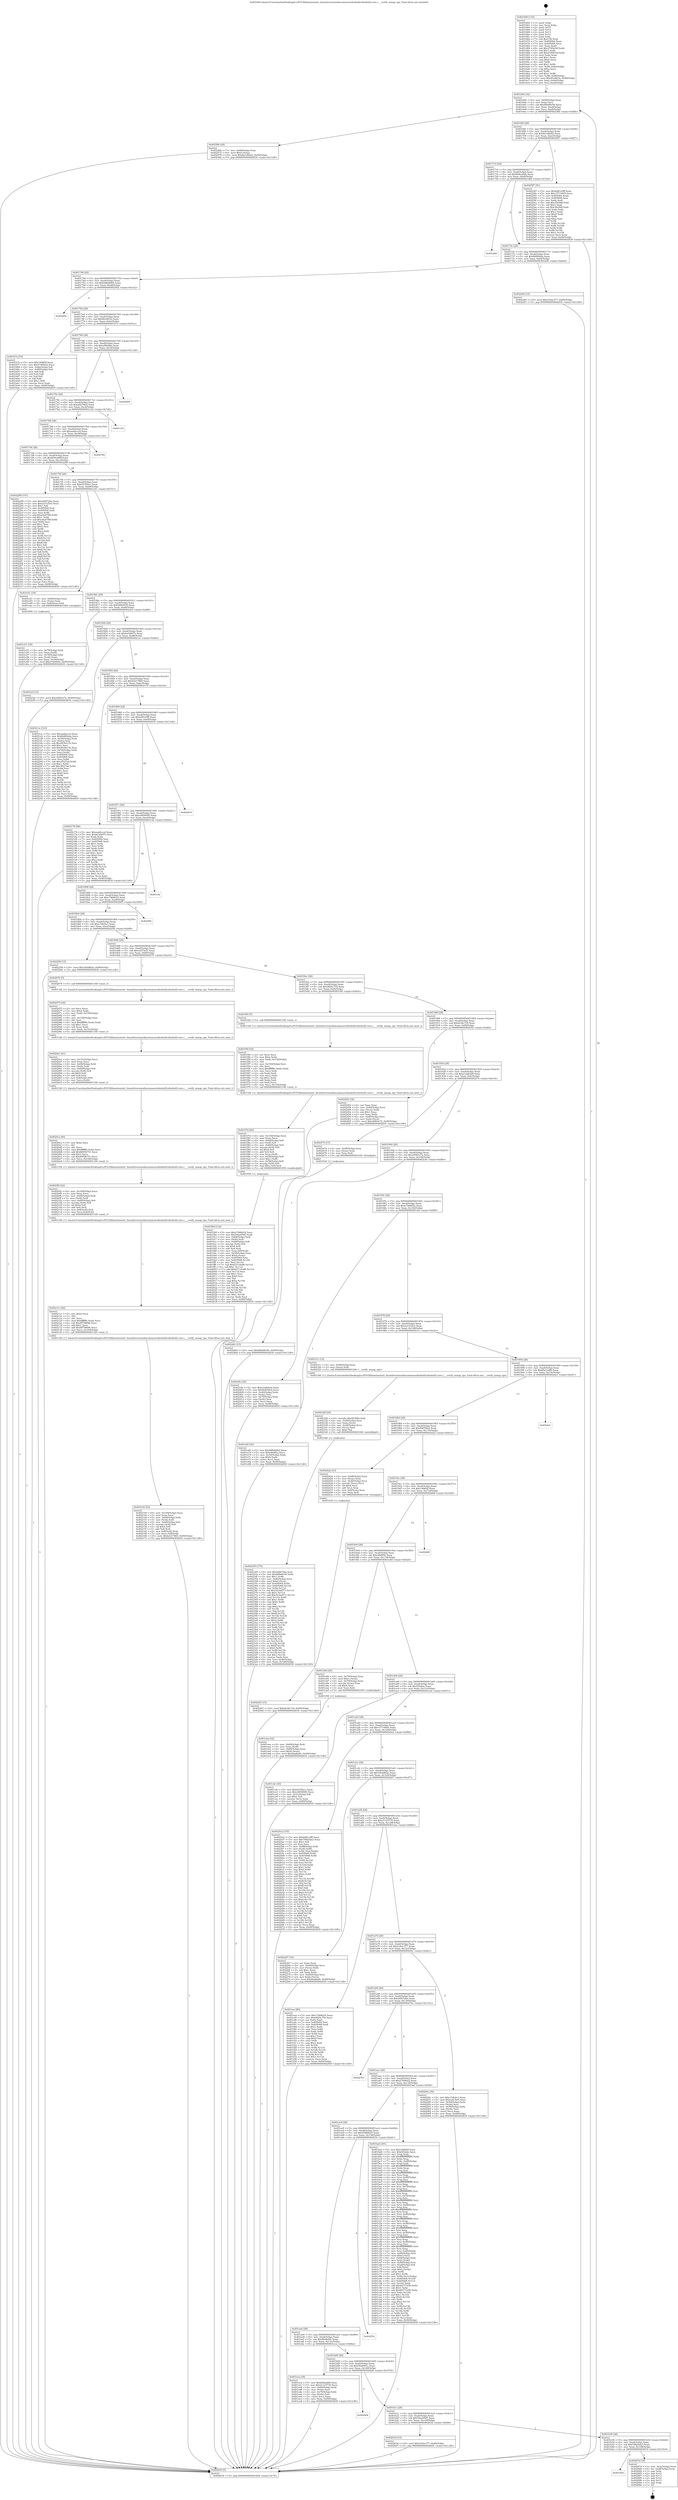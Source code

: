 digraph "0x401660" {
  label = "0x401660 (/mnt/c/Users/mathe/Desktop/tcc/POCII/binaries/extr_linuxdriversmediacommonvideobuf2videobuf2-core.c___verify_mmap_ops_Final-ollvm.out::main(0))"
  labelloc = "t"
  node[shape=record]

  Entry [label="",width=0.3,height=0.3,shape=circle,fillcolor=black,style=filled]
  "0x4016d4" [label="{
     0x4016d4 [32]\l
     | [instrs]\l
     &nbsp;&nbsp;0x4016d4 \<+6\>: mov -0x90(%rbp),%eax\l
     &nbsp;&nbsp;0x4016da \<+2\>: mov %eax,%ecx\l
     &nbsp;&nbsp;0x4016dc \<+6\>: sub $0x88dd8e56,%ecx\l
     &nbsp;&nbsp;0x4016e2 \<+6\>: mov %eax,-0xa4(%rbp)\l
     &nbsp;&nbsp;0x4016e8 \<+6\>: mov %ecx,-0xa8(%rbp)\l
     &nbsp;&nbsp;0x4016ee \<+6\>: je 000000000040256b \<main+0xf0b\>\l
  }"]
  "0x40256b" [label="{
     0x40256b [28]\l
     | [instrs]\l
     &nbsp;&nbsp;0x40256b \<+7\>: mov -0x88(%rbp),%rax\l
     &nbsp;&nbsp;0x402572 \<+6\>: movl $0x0,(%rax)\l
     &nbsp;&nbsp;0x402578 \<+10\>: movl $0x8a146b42,-0x90(%rbp)\l
     &nbsp;&nbsp;0x402582 \<+5\>: jmp 0000000000402830 \<main+0x11d0\>\l
  }"]
  "0x4016f4" [label="{
     0x4016f4 [28]\l
     | [instrs]\l
     &nbsp;&nbsp;0x4016f4 \<+5\>: jmp 00000000004016f9 \<main+0x99\>\l
     &nbsp;&nbsp;0x4016f9 \<+6\>: mov -0xa4(%rbp),%eax\l
     &nbsp;&nbsp;0x4016ff \<+5\>: sub $0x8a146b42,%eax\l
     &nbsp;&nbsp;0x401704 \<+6\>: mov %eax,-0xac(%rbp)\l
     &nbsp;&nbsp;0x40170a \<+6\>: je 0000000000402587 \<main+0xf27\>\l
  }"]
  Exit [label="",width=0.3,height=0.3,shape=circle,fillcolor=black,style=filled,peripheries=2]
  "0x402587" [label="{
     0x402587 [91]\l
     | [instrs]\l
     &nbsp;&nbsp;0x402587 \<+5\>: mov $0xbd81e9ff,%eax\l
     &nbsp;&nbsp;0x40258c \<+5\>: mov $0x15719005,%ecx\l
     &nbsp;&nbsp;0x402591 \<+7\>: mov 0x405064,%edx\l
     &nbsp;&nbsp;0x402598 \<+7\>: mov 0x405068,%esi\l
     &nbsp;&nbsp;0x40259f \<+2\>: mov %edx,%edi\l
     &nbsp;&nbsp;0x4025a1 \<+6\>: add $0x39a588,%edi\l
     &nbsp;&nbsp;0x4025a7 \<+3\>: sub $0x1,%edi\l
     &nbsp;&nbsp;0x4025aa \<+6\>: sub $0x39a588,%edi\l
     &nbsp;&nbsp;0x4025b0 \<+3\>: imul %edi,%edx\l
     &nbsp;&nbsp;0x4025b3 \<+3\>: and $0x1,%edx\l
     &nbsp;&nbsp;0x4025b6 \<+3\>: cmp $0x0,%edx\l
     &nbsp;&nbsp;0x4025b9 \<+4\>: sete %r8b\l
     &nbsp;&nbsp;0x4025bd \<+3\>: cmp $0xa,%esi\l
     &nbsp;&nbsp;0x4025c0 \<+4\>: setl %r9b\l
     &nbsp;&nbsp;0x4025c4 \<+3\>: mov %r8b,%r10b\l
     &nbsp;&nbsp;0x4025c7 \<+3\>: and %r9b,%r10b\l
     &nbsp;&nbsp;0x4025ca \<+3\>: xor %r9b,%r8b\l
     &nbsp;&nbsp;0x4025cd \<+3\>: or %r8b,%r10b\l
     &nbsp;&nbsp;0x4025d0 \<+4\>: test $0x1,%r10b\l
     &nbsp;&nbsp;0x4025d4 \<+3\>: cmovne %ecx,%eax\l
     &nbsp;&nbsp;0x4025d7 \<+6\>: mov %eax,-0x90(%rbp)\l
     &nbsp;&nbsp;0x4025dd \<+5\>: jmp 0000000000402830 \<main+0x11d0\>\l
  }"]
  "0x401710" [label="{
     0x401710 [28]\l
     | [instrs]\l
     &nbsp;&nbsp;0x401710 \<+5\>: jmp 0000000000401715 \<main+0xb5\>\l
     &nbsp;&nbsp;0x401715 \<+6\>: mov -0xa4(%rbp),%eax\l
     &nbsp;&nbsp;0x40171b \<+5\>: sub $0x8b6ca8ab,%eax\l
     &nbsp;&nbsp;0x401720 \<+6\>: mov %eax,-0xb0(%rbp)\l
     &nbsp;&nbsp;0x401726 \<+6\>: je 0000000000401d8d \<main+0x72d\>\l
  }"]
  "0x401b54" [label="{
     0x401b54\l
  }", style=dashed]
  "0x401d8d" [label="{
     0x401d8d\l
  }", style=dashed]
  "0x40172c" [label="{
     0x40172c [28]\l
     | [instrs]\l
     &nbsp;&nbsp;0x40172c \<+5\>: jmp 0000000000401731 \<main+0xd1\>\l
     &nbsp;&nbsp;0x401731 \<+6\>: mov -0xa4(%rbp),%eax\l
     &nbsp;&nbsp;0x401737 \<+5\>: sub $0x8b8f04da,%eax\l
     &nbsp;&nbsp;0x40173c \<+6\>: mov %eax,-0xb4(%rbp)\l
     &nbsp;&nbsp;0x401742 \<+6\>: je 0000000000402249 \<main+0xbe9\>\l
  }"]
  "0x40267d" [label="{
     0x40267d [18]\l
     | [instrs]\l
     &nbsp;&nbsp;0x40267d \<+3\>: mov -0x2c(%rbp),%eax\l
     &nbsp;&nbsp;0x402680 \<+4\>: lea -0x28(%rbp),%rsp\l
     &nbsp;&nbsp;0x402684 \<+1\>: pop %rbx\l
     &nbsp;&nbsp;0x402685 \<+2\>: pop %r12\l
     &nbsp;&nbsp;0x402687 \<+2\>: pop %r13\l
     &nbsp;&nbsp;0x402689 \<+2\>: pop %r14\l
     &nbsp;&nbsp;0x40268b \<+2\>: pop %r15\l
     &nbsp;&nbsp;0x40268d \<+1\>: pop %rbp\l
     &nbsp;&nbsp;0x40268e \<+1\>: ret\l
  }"]
  "0x402249" [label="{
     0x402249 [15]\l
     | [instrs]\l
     &nbsp;&nbsp;0x402249 \<+10\>: movl $0x2342c377,-0x90(%rbp)\l
     &nbsp;&nbsp;0x402253 \<+5\>: jmp 0000000000402830 \<main+0x11d0\>\l
  }"]
  "0x401748" [label="{
     0x401748 [28]\l
     | [instrs]\l
     &nbsp;&nbsp;0x401748 \<+5\>: jmp 000000000040174d \<main+0xed\>\l
     &nbsp;&nbsp;0x40174d \<+6\>: mov -0xa4(%rbp),%eax\l
     &nbsp;&nbsp;0x401753 \<+5\>: sub $0x9d8d4944,%eax\l
     &nbsp;&nbsp;0x401758 \<+6\>: mov %eax,-0xb8(%rbp)\l
     &nbsp;&nbsp;0x40175e \<+6\>: je 0000000000402492 \<main+0xe32\>\l
  }"]
  "0x402483" [label="{
     0x402483 [15]\l
     | [instrs]\l
     &nbsp;&nbsp;0x402483 \<+10\>: movl $0x88dd8e56,-0x90(%rbp)\l
     &nbsp;&nbsp;0x40248d \<+5\>: jmp 0000000000402830 \<main+0x11d0\>\l
  }"]
  "0x402492" [label="{
     0x402492\l
  }", style=dashed]
  "0x401764" [label="{
     0x401764 [28]\l
     | [instrs]\l
     &nbsp;&nbsp;0x401764 \<+5\>: jmp 0000000000401769 \<main+0x109\>\l
     &nbsp;&nbsp;0x401769 \<+6\>: mov -0xa4(%rbp),%eax\l
     &nbsp;&nbsp;0x40176f \<+5\>: sub $0x9fce8032,%eax\l
     &nbsp;&nbsp;0x401774 \<+6\>: mov %eax,-0xbc(%rbp)\l
     &nbsp;&nbsp;0x40177a \<+6\>: je 0000000000401b7a \<main+0x51a\>\l
  }"]
  "0x402443" [label="{
     0x402443 [15]\l
     | [instrs]\l
     &nbsp;&nbsp;0x402443 \<+10\>: movl $0xde3bc7c9,-0x90(%rbp)\l
     &nbsp;&nbsp;0x40244d \<+5\>: jmp 0000000000402830 \<main+0x11d0\>\l
  }"]
  "0x401b7a" [label="{
     0x401b7a [53]\l
     | [instrs]\l
     &nbsp;&nbsp;0x401b7a \<+5\>: mov $0x19d6f2f,%eax\l
     &nbsp;&nbsp;0x401b7f \<+5\>: mov $0x2748fee2,%ecx\l
     &nbsp;&nbsp;0x401b84 \<+6\>: mov -0x8a(%rbp),%dl\l
     &nbsp;&nbsp;0x401b8a \<+7\>: mov -0x89(%rbp),%sil\l
     &nbsp;&nbsp;0x401b91 \<+3\>: mov %dl,%dil\l
     &nbsp;&nbsp;0x401b94 \<+3\>: and %sil,%dil\l
     &nbsp;&nbsp;0x401b97 \<+3\>: xor %sil,%dl\l
     &nbsp;&nbsp;0x401b9a \<+3\>: or %dl,%dil\l
     &nbsp;&nbsp;0x401b9d \<+4\>: test $0x1,%dil\l
     &nbsp;&nbsp;0x401ba1 \<+3\>: cmovne %ecx,%eax\l
     &nbsp;&nbsp;0x401ba4 \<+6\>: mov %eax,-0x90(%rbp)\l
     &nbsp;&nbsp;0x401baa \<+5\>: jmp 0000000000402830 \<main+0x11d0\>\l
  }"]
  "0x401780" [label="{
     0x401780 [28]\l
     | [instrs]\l
     &nbsp;&nbsp;0x401780 \<+5\>: jmp 0000000000401785 \<main+0x125\>\l
     &nbsp;&nbsp;0x401785 \<+6\>: mov -0xa4(%rbp),%eax\l
     &nbsp;&nbsp;0x40178b \<+5\>: sub $0xa5fbfdba,%eax\l
     &nbsp;&nbsp;0x401790 \<+6\>: mov %eax,-0xc0(%rbp)\l
     &nbsp;&nbsp;0x401796 \<+6\>: je 0000000000402804 \<main+0x11a4\>\l
  }"]
  "0x402830" [label="{
     0x402830 [5]\l
     | [instrs]\l
     &nbsp;&nbsp;0x402830 \<+5\>: jmp 00000000004016d4 \<main+0x74\>\l
  }"]
  "0x401660" [label="{
     0x401660 [116]\l
     | [instrs]\l
     &nbsp;&nbsp;0x401660 \<+1\>: push %rbp\l
     &nbsp;&nbsp;0x401661 \<+3\>: mov %rsp,%rbp\l
     &nbsp;&nbsp;0x401664 \<+2\>: push %r15\l
     &nbsp;&nbsp;0x401666 \<+2\>: push %r14\l
     &nbsp;&nbsp;0x401668 \<+2\>: push %r13\l
     &nbsp;&nbsp;0x40166a \<+2\>: push %r12\l
     &nbsp;&nbsp;0x40166c \<+1\>: push %rbx\l
     &nbsp;&nbsp;0x40166d \<+7\>: sub $0x158,%rsp\l
     &nbsp;&nbsp;0x401674 \<+7\>: mov 0x405064,%eax\l
     &nbsp;&nbsp;0x40167b \<+7\>: mov 0x405068,%ecx\l
     &nbsp;&nbsp;0x401682 \<+2\>: mov %eax,%edx\l
     &nbsp;&nbsp;0x401684 \<+6\>: sub $0x2740b1bf,%edx\l
     &nbsp;&nbsp;0x40168a \<+3\>: sub $0x1,%edx\l
     &nbsp;&nbsp;0x40168d \<+6\>: add $0x2740b1bf,%edx\l
     &nbsp;&nbsp;0x401693 \<+3\>: imul %edx,%eax\l
     &nbsp;&nbsp;0x401696 \<+3\>: and $0x1,%eax\l
     &nbsp;&nbsp;0x401699 \<+3\>: cmp $0x0,%eax\l
     &nbsp;&nbsp;0x40169c \<+4\>: sete %r8b\l
     &nbsp;&nbsp;0x4016a0 \<+4\>: and $0x1,%r8b\l
     &nbsp;&nbsp;0x4016a4 \<+7\>: mov %r8b,-0x8a(%rbp)\l
     &nbsp;&nbsp;0x4016ab \<+3\>: cmp $0xa,%ecx\l
     &nbsp;&nbsp;0x4016ae \<+4\>: setl %r8b\l
     &nbsp;&nbsp;0x4016b2 \<+4\>: and $0x1,%r8b\l
     &nbsp;&nbsp;0x4016b6 \<+7\>: mov %r8b,-0x89(%rbp)\l
     &nbsp;&nbsp;0x4016bd \<+10\>: movl $0x9fce8032,-0x90(%rbp)\l
     &nbsp;&nbsp;0x4016c7 \<+6\>: mov %edi,-0x94(%rbp)\l
     &nbsp;&nbsp;0x4016cd \<+7\>: mov %rsi,-0xa0(%rbp)\l
  }"]
  "0x402345" [label="{
     0x402345 [170]\l
     | [instrs]\l
     &nbsp;&nbsp;0x402345 \<+5\>: mov $0x26f4726e,%esi\l
     &nbsp;&nbsp;0x40234a \<+5\>: mov $0xb6fb4030,%edx\l
     &nbsp;&nbsp;0x40234f \<+3\>: mov $0x1,%r8b\l
     &nbsp;&nbsp;0x402352 \<+4\>: mov -0x40(%rbp),%rcx\l
     &nbsp;&nbsp;0x402356 \<+6\>: movl $0x0,(%rcx)\l
     &nbsp;&nbsp;0x40235c \<+8\>: mov 0x405064,%r9d\l
     &nbsp;&nbsp;0x402364 \<+8\>: mov 0x405068,%r10d\l
     &nbsp;&nbsp;0x40236c \<+3\>: mov %r9d,%r11d\l
     &nbsp;&nbsp;0x40236f \<+7\>: sub $0x523ad571,%r11d\l
     &nbsp;&nbsp;0x402376 \<+4\>: sub $0x1,%r11d\l
     &nbsp;&nbsp;0x40237a \<+7\>: add $0x523ad571,%r11d\l
     &nbsp;&nbsp;0x402381 \<+4\>: imul %r11d,%r9d\l
     &nbsp;&nbsp;0x402385 \<+4\>: and $0x1,%r9d\l
     &nbsp;&nbsp;0x402389 \<+4\>: cmp $0x0,%r9d\l
     &nbsp;&nbsp;0x40238d \<+3\>: sete %bl\l
     &nbsp;&nbsp;0x402390 \<+4\>: cmp $0xa,%r10d\l
     &nbsp;&nbsp;0x402394 \<+4\>: setl %r14b\l
     &nbsp;&nbsp;0x402398 \<+3\>: mov %bl,%r15b\l
     &nbsp;&nbsp;0x40239b \<+4\>: xor $0xff,%r15b\l
     &nbsp;&nbsp;0x40239f \<+3\>: mov %r14b,%r12b\l
     &nbsp;&nbsp;0x4023a2 \<+4\>: xor $0xff,%r12b\l
     &nbsp;&nbsp;0x4023a6 \<+4\>: xor $0x0,%r8b\l
     &nbsp;&nbsp;0x4023aa \<+3\>: mov %r15b,%r13b\l
     &nbsp;&nbsp;0x4023ad \<+4\>: and $0x0,%r13b\l
     &nbsp;&nbsp;0x4023b1 \<+3\>: and %r8b,%bl\l
     &nbsp;&nbsp;0x4023b4 \<+3\>: mov %r12b,%cl\l
     &nbsp;&nbsp;0x4023b7 \<+3\>: and $0x0,%cl\l
     &nbsp;&nbsp;0x4023ba \<+3\>: and %r8b,%r14b\l
     &nbsp;&nbsp;0x4023bd \<+3\>: or %bl,%r13b\l
     &nbsp;&nbsp;0x4023c0 \<+3\>: or %r14b,%cl\l
     &nbsp;&nbsp;0x4023c3 \<+3\>: xor %cl,%r13b\l
     &nbsp;&nbsp;0x4023c6 \<+3\>: or %r12b,%r15b\l
     &nbsp;&nbsp;0x4023c9 \<+4\>: xor $0xff,%r15b\l
     &nbsp;&nbsp;0x4023cd \<+4\>: or $0x0,%r8b\l
     &nbsp;&nbsp;0x4023d1 \<+3\>: and %r8b,%r15b\l
     &nbsp;&nbsp;0x4023d4 \<+3\>: or %r15b,%r13b\l
     &nbsp;&nbsp;0x4023d7 \<+4\>: test $0x1,%r13b\l
     &nbsp;&nbsp;0x4023db \<+3\>: cmovne %edx,%esi\l
     &nbsp;&nbsp;0x4023de \<+6\>: mov %esi,-0x90(%rbp)\l
     &nbsp;&nbsp;0x4023e4 \<+6\>: mov %eax,-0x168(%rbp)\l
     &nbsp;&nbsp;0x4023ea \<+5\>: jmp 0000000000402830 \<main+0x11d0\>\l
  }"]
  "0x402804" [label="{
     0x402804\l
  }", style=dashed]
  "0x40179c" [label="{
     0x40179c [28]\l
     | [instrs]\l
     &nbsp;&nbsp;0x40179c \<+5\>: jmp 00000000004017a1 \<main+0x141\>\l
     &nbsp;&nbsp;0x4017a1 \<+6\>: mov -0xa4(%rbp),%eax\l
     &nbsp;&nbsp;0x4017a7 \<+5\>: sub $0xa6b7f4e2,%eax\l
     &nbsp;&nbsp;0x4017ac \<+6\>: mov %eax,-0xc4(%rbp)\l
     &nbsp;&nbsp;0x4017b2 \<+6\>: je 0000000000401e32 \<main+0x7d2\>\l
  }"]
  "0x402328" [label="{
     0x402328 [29]\l
     | [instrs]\l
     &nbsp;&nbsp;0x402328 \<+10\>: movabs $0x4030b6,%rdi\l
     &nbsp;&nbsp;0x402332 \<+4\>: mov -0x48(%rbp),%rcx\l
     &nbsp;&nbsp;0x402336 \<+2\>: mov %eax,(%rcx)\l
     &nbsp;&nbsp;0x402338 \<+4\>: mov -0x48(%rbp),%rcx\l
     &nbsp;&nbsp;0x40233c \<+2\>: mov (%rcx),%esi\l
     &nbsp;&nbsp;0x40233e \<+2\>: mov $0x0,%al\l
     &nbsp;&nbsp;0x402340 \<+5\>: call 0000000000401040 \<printf@plt\>\l
     | [calls]\l
     &nbsp;&nbsp;0x401040 \{1\} (unknown)\l
  }"]
  "0x401e32" [label="{
     0x401e32\l
  }", style=dashed]
  "0x4017b8" [label="{
     0x4017b8 [28]\l
     | [instrs]\l
     &nbsp;&nbsp;0x4017b8 \<+5\>: jmp 00000000004017bd \<main+0x15d\>\l
     &nbsp;&nbsp;0x4017bd \<+6\>: mov -0xa4(%rbp),%eax\l
     &nbsp;&nbsp;0x4017c3 \<+5\>: sub $0xaaddcccd,%eax\l
     &nbsp;&nbsp;0x4017c8 \<+6\>: mov %eax,-0xc8(%rbp)\l
     &nbsp;&nbsp;0x4017ce \<+6\>: je 0000000000402792 \<main+0x1132\>\l
  }"]
  "0x402144" [label="{
     0x402144 [52]\l
     | [instrs]\l
     &nbsp;&nbsp;0x402144 \<+6\>: mov -0x164(%rbp),%ecx\l
     &nbsp;&nbsp;0x40214a \<+3\>: imul %eax,%ecx\l
     &nbsp;&nbsp;0x40214d \<+4\>: mov -0x68(%rbp),%rdi\l
     &nbsp;&nbsp;0x402151 \<+3\>: mov (%rdi),%rdi\l
     &nbsp;&nbsp;0x402154 \<+4\>: mov -0x60(%rbp),%r8\l
     &nbsp;&nbsp;0x402158 \<+3\>: movslq (%r8),%r8\l
     &nbsp;&nbsp;0x40215b \<+4\>: shl $0x4,%r8\l
     &nbsp;&nbsp;0x40215f \<+3\>: add %r8,%rdi\l
     &nbsp;&nbsp;0x402162 \<+4\>: mov 0x8(%rdi),%rdi\l
     &nbsp;&nbsp;0x402166 \<+3\>: mov %ecx,0x8(%rdi)\l
     &nbsp;&nbsp;0x402169 \<+10\>: movl $0xbcb17865,-0x90(%rbp)\l
     &nbsp;&nbsp;0x402173 \<+5\>: jmp 0000000000402830 \<main+0x11d0\>\l
  }"]
  "0x402792" [label="{
     0x402792\l
  }", style=dashed]
  "0x4017d4" [label="{
     0x4017d4 [28]\l
     | [instrs]\l
     &nbsp;&nbsp;0x4017d4 \<+5\>: jmp 00000000004017d9 \<main+0x179\>\l
     &nbsp;&nbsp;0x4017d9 \<+6\>: mov -0xa4(%rbp),%eax\l
     &nbsp;&nbsp;0x4017df \<+5\>: sub $0xb04ea66f,%eax\l
     &nbsp;&nbsp;0x4017e4 \<+6\>: mov %eax,-0xcc(%rbp)\l
     &nbsp;&nbsp;0x4017ea \<+6\>: je 0000000000402289 \<main+0xc29\>\l
  }"]
  "0x40211c" [label="{
     0x40211c [40]\l
     | [instrs]\l
     &nbsp;&nbsp;0x40211c \<+5\>: mov $0x2,%ecx\l
     &nbsp;&nbsp;0x402121 \<+1\>: cltd\l
     &nbsp;&nbsp;0x402122 \<+2\>: idiv %ecx\l
     &nbsp;&nbsp;0x402124 \<+6\>: imul $0xfffffffe,%edx,%ecx\l
     &nbsp;&nbsp;0x40212a \<+6\>: sub $0x8f758696,%ecx\l
     &nbsp;&nbsp;0x402130 \<+3\>: add $0x1,%ecx\l
     &nbsp;&nbsp;0x402133 \<+6\>: add $0x8f758696,%ecx\l
     &nbsp;&nbsp;0x402139 \<+6\>: mov %ecx,-0x164(%rbp)\l
     &nbsp;&nbsp;0x40213f \<+5\>: call 0000000000401160 \<next_i\>\l
     | [calls]\l
     &nbsp;&nbsp;0x401160 \{1\} (/mnt/c/Users/mathe/Desktop/tcc/POCII/binaries/extr_linuxdriversmediacommonvideobuf2videobuf2-core.c___verify_mmap_ops_Final-ollvm.out::next_i)\l
  }"]
  "0x402289" [label="{
     0x402289 [147]\l
     | [instrs]\l
     &nbsp;&nbsp;0x402289 \<+5\>: mov $0x26f4726e,%eax\l
     &nbsp;&nbsp;0x40228e \<+5\>: mov $0xea1535e3,%ecx\l
     &nbsp;&nbsp;0x402293 \<+2\>: mov $0x1,%dl\l
     &nbsp;&nbsp;0x402295 \<+7\>: mov 0x405064,%esi\l
     &nbsp;&nbsp;0x40229c \<+7\>: mov 0x405068,%edi\l
     &nbsp;&nbsp;0x4022a3 \<+3\>: mov %esi,%r8d\l
     &nbsp;&nbsp;0x4022a6 \<+7\>: add $0xe0a07f6f,%r8d\l
     &nbsp;&nbsp;0x4022ad \<+4\>: sub $0x1,%r8d\l
     &nbsp;&nbsp;0x4022b1 \<+7\>: sub $0xe0a07f6f,%r8d\l
     &nbsp;&nbsp;0x4022b8 \<+4\>: imul %r8d,%esi\l
     &nbsp;&nbsp;0x4022bc \<+3\>: and $0x1,%esi\l
     &nbsp;&nbsp;0x4022bf \<+3\>: cmp $0x0,%esi\l
     &nbsp;&nbsp;0x4022c2 \<+4\>: sete %r9b\l
     &nbsp;&nbsp;0x4022c6 \<+3\>: cmp $0xa,%edi\l
     &nbsp;&nbsp;0x4022c9 \<+4\>: setl %r10b\l
     &nbsp;&nbsp;0x4022cd \<+3\>: mov %r9b,%r11b\l
     &nbsp;&nbsp;0x4022d0 \<+4\>: xor $0xff,%r11b\l
     &nbsp;&nbsp;0x4022d4 \<+3\>: mov %r10b,%bl\l
     &nbsp;&nbsp;0x4022d7 \<+3\>: xor $0xff,%bl\l
     &nbsp;&nbsp;0x4022da \<+3\>: xor $0x1,%dl\l
     &nbsp;&nbsp;0x4022dd \<+3\>: mov %r11b,%r14b\l
     &nbsp;&nbsp;0x4022e0 \<+4\>: and $0xff,%r14b\l
     &nbsp;&nbsp;0x4022e4 \<+3\>: and %dl,%r9b\l
     &nbsp;&nbsp;0x4022e7 \<+3\>: mov %bl,%r15b\l
     &nbsp;&nbsp;0x4022ea \<+4\>: and $0xff,%r15b\l
     &nbsp;&nbsp;0x4022ee \<+3\>: and %dl,%r10b\l
     &nbsp;&nbsp;0x4022f1 \<+3\>: or %r9b,%r14b\l
     &nbsp;&nbsp;0x4022f4 \<+3\>: or %r10b,%r15b\l
     &nbsp;&nbsp;0x4022f7 \<+3\>: xor %r15b,%r14b\l
     &nbsp;&nbsp;0x4022fa \<+3\>: or %bl,%r11b\l
     &nbsp;&nbsp;0x4022fd \<+4\>: xor $0xff,%r11b\l
     &nbsp;&nbsp;0x402301 \<+3\>: or $0x1,%dl\l
     &nbsp;&nbsp;0x402304 \<+3\>: and %dl,%r11b\l
     &nbsp;&nbsp;0x402307 \<+3\>: or %r11b,%r14b\l
     &nbsp;&nbsp;0x40230a \<+4\>: test $0x1,%r14b\l
     &nbsp;&nbsp;0x40230e \<+3\>: cmovne %ecx,%eax\l
     &nbsp;&nbsp;0x402311 \<+6\>: mov %eax,-0x90(%rbp)\l
     &nbsp;&nbsp;0x402317 \<+5\>: jmp 0000000000402830 \<main+0x11d0\>\l
  }"]
  "0x4017f0" [label="{
     0x4017f0 [28]\l
     | [instrs]\l
     &nbsp;&nbsp;0x4017f0 \<+5\>: jmp 00000000004017f5 \<main+0x195\>\l
     &nbsp;&nbsp;0x4017f5 \<+6\>: mov -0xa4(%rbp),%eax\l
     &nbsp;&nbsp;0x4017fb \<+5\>: sub $0xb535f2cc,%eax\l
     &nbsp;&nbsp;0x401800 \<+6\>: mov %eax,-0xd0(%rbp)\l
     &nbsp;&nbsp;0x401806 \<+6\>: je 0000000000401e41 \<main+0x7e1\>\l
  }"]
  "0x4020f2" [label="{
     0x4020f2 [42]\l
     | [instrs]\l
     &nbsp;&nbsp;0x4020f2 \<+6\>: mov -0x160(%rbp),%ecx\l
     &nbsp;&nbsp;0x4020f8 \<+3\>: imul %eax,%ecx\l
     &nbsp;&nbsp;0x4020fb \<+4\>: mov -0x68(%rbp),%rdi\l
     &nbsp;&nbsp;0x4020ff \<+3\>: mov (%rdi),%rdi\l
     &nbsp;&nbsp;0x402102 \<+4\>: mov -0x60(%rbp),%r8\l
     &nbsp;&nbsp;0x402106 \<+3\>: movslq (%r8),%r8\l
     &nbsp;&nbsp;0x402109 \<+4\>: shl $0x4,%r8\l
     &nbsp;&nbsp;0x40210d \<+3\>: add %r8,%rdi\l
     &nbsp;&nbsp;0x402110 \<+4\>: mov 0x8(%rdi),%rdi\l
     &nbsp;&nbsp;0x402114 \<+3\>: mov %ecx,0x4(%rdi)\l
     &nbsp;&nbsp;0x402117 \<+5\>: call 0000000000401160 \<next_i\>\l
     | [calls]\l
     &nbsp;&nbsp;0x401160 \{1\} (/mnt/c/Users/mathe/Desktop/tcc/POCII/binaries/extr_linuxdriversmediacommonvideobuf2videobuf2-core.c___verify_mmap_ops_Final-ollvm.out::next_i)\l
  }"]
  "0x401e41" [label="{
     0x401e41 [16]\l
     | [instrs]\l
     &nbsp;&nbsp;0x401e41 \<+4\>: mov -0x80(%rbp),%rax\l
     &nbsp;&nbsp;0x401e45 \<+3\>: mov (%rax),%rax\l
     &nbsp;&nbsp;0x401e48 \<+4\>: mov 0x8(%rax),%rdi\l
     &nbsp;&nbsp;0x401e4c \<+5\>: call 0000000000401060 \<atoi@plt\>\l
     | [calls]\l
     &nbsp;&nbsp;0x401060 \{1\} (unknown)\l
  }"]
  "0x40180c" [label="{
     0x40180c [28]\l
     | [instrs]\l
     &nbsp;&nbsp;0x40180c \<+5\>: jmp 0000000000401811 \<main+0x1b1\>\l
     &nbsp;&nbsp;0x401811 \<+6\>: mov -0xa4(%rbp),%eax\l
     &nbsp;&nbsp;0x401817 \<+5\>: sub $0xb6fb4030,%eax\l
     &nbsp;&nbsp;0x40181c \<+6\>: mov %eax,-0xd4(%rbp)\l
     &nbsp;&nbsp;0x401822 \<+6\>: je 00000000004023ef \<main+0xd8f\>\l
  }"]
  "0x4020ca" [label="{
     0x4020ca [40]\l
     | [instrs]\l
     &nbsp;&nbsp;0x4020ca \<+5\>: mov $0x2,%ecx\l
     &nbsp;&nbsp;0x4020cf \<+1\>: cltd\l
     &nbsp;&nbsp;0x4020d0 \<+2\>: idiv %ecx\l
     &nbsp;&nbsp;0x4020d2 \<+6\>: imul $0xfffffffe,%edx,%ecx\l
     &nbsp;&nbsp;0x4020d8 \<+6\>: add $0x8095b751,%ecx\l
     &nbsp;&nbsp;0x4020de \<+3\>: add $0x1,%ecx\l
     &nbsp;&nbsp;0x4020e1 \<+6\>: sub $0x8095b751,%ecx\l
     &nbsp;&nbsp;0x4020e7 \<+6\>: mov %ecx,-0x160(%rbp)\l
     &nbsp;&nbsp;0x4020ed \<+5\>: call 0000000000401160 \<next_i\>\l
     | [calls]\l
     &nbsp;&nbsp;0x401160 \{1\} (/mnt/c/Users/mathe/Desktop/tcc/POCII/binaries/extr_linuxdriversmediacommonvideobuf2videobuf2-core.c___verify_mmap_ops_Final-ollvm.out::next_i)\l
  }"]
  "0x4023ef" [label="{
     0x4023ef [15]\l
     | [instrs]\l
     &nbsp;&nbsp;0x4023ef \<+10\>: movl $0xe4963e72,-0x90(%rbp)\l
     &nbsp;&nbsp;0x4023f9 \<+5\>: jmp 0000000000402830 \<main+0x11d0\>\l
  }"]
  "0x401828" [label="{
     0x401828 [28]\l
     | [instrs]\l
     &nbsp;&nbsp;0x401828 \<+5\>: jmp 000000000040182d \<main+0x1cd\>\l
     &nbsp;&nbsp;0x40182d \<+6\>: mov -0xa4(%rbp),%eax\l
     &nbsp;&nbsp;0x401833 \<+5\>: sub $0xba3db97c,%eax\l
     &nbsp;&nbsp;0x401838 \<+6\>: mov %eax,-0xd8(%rbp)\l
     &nbsp;&nbsp;0x40183e \<+6\>: je 00000000004021ce \<main+0xb6e\>\l
  }"]
  "0x4020a1" [label="{
     0x4020a1 [41]\l
     | [instrs]\l
     &nbsp;&nbsp;0x4020a1 \<+6\>: mov -0x15c(%rbp),%ecx\l
     &nbsp;&nbsp;0x4020a7 \<+3\>: imul %eax,%ecx\l
     &nbsp;&nbsp;0x4020aa \<+4\>: mov -0x68(%rbp),%rdi\l
     &nbsp;&nbsp;0x4020ae \<+3\>: mov (%rdi),%rdi\l
     &nbsp;&nbsp;0x4020b1 \<+4\>: mov -0x60(%rbp),%r8\l
     &nbsp;&nbsp;0x4020b5 \<+3\>: movslq (%r8),%r8\l
     &nbsp;&nbsp;0x4020b8 \<+4\>: shl $0x4,%r8\l
     &nbsp;&nbsp;0x4020bc \<+3\>: add %r8,%rdi\l
     &nbsp;&nbsp;0x4020bf \<+4\>: mov 0x8(%rdi),%rdi\l
     &nbsp;&nbsp;0x4020c3 \<+2\>: mov %ecx,(%rdi)\l
     &nbsp;&nbsp;0x4020c5 \<+5\>: call 0000000000401160 \<next_i\>\l
     | [calls]\l
     &nbsp;&nbsp;0x401160 \{1\} (/mnt/c/Users/mathe/Desktop/tcc/POCII/binaries/extr_linuxdriversmediacommonvideobuf2videobuf2-core.c___verify_mmap_ops_Final-ollvm.out::next_i)\l
  }"]
  "0x4021ce" [label="{
     0x4021ce [123]\l
     | [instrs]\l
     &nbsp;&nbsp;0x4021ce \<+5\>: mov $0xaaddcccd,%eax\l
     &nbsp;&nbsp;0x4021d3 \<+5\>: mov $0x8b8f04da,%ecx\l
     &nbsp;&nbsp;0x4021d8 \<+4\>: mov -0x50(%rbp),%rdx\l
     &nbsp;&nbsp;0x4021dc \<+2\>: mov (%rdx),%esi\l
     &nbsp;&nbsp;0x4021de \<+6\>: sub $0x9939cc7b,%esi\l
     &nbsp;&nbsp;0x4021e4 \<+3\>: add $0x1,%esi\l
     &nbsp;&nbsp;0x4021e7 \<+6\>: add $0x9939cc7b,%esi\l
     &nbsp;&nbsp;0x4021ed \<+4\>: mov -0x50(%rbp),%rdx\l
     &nbsp;&nbsp;0x4021f1 \<+2\>: mov %esi,(%rdx)\l
     &nbsp;&nbsp;0x4021f3 \<+7\>: mov 0x405064,%esi\l
     &nbsp;&nbsp;0x4021fa \<+7\>: mov 0x405068,%edi\l
     &nbsp;&nbsp;0x402201 \<+3\>: mov %esi,%r8d\l
     &nbsp;&nbsp;0x402204 \<+7\>: sub $0x3f527ad,%r8d\l
     &nbsp;&nbsp;0x40220b \<+4\>: sub $0x1,%r8d\l
     &nbsp;&nbsp;0x40220f \<+7\>: add $0x3f527ad,%r8d\l
     &nbsp;&nbsp;0x402216 \<+4\>: imul %r8d,%esi\l
     &nbsp;&nbsp;0x40221a \<+3\>: and $0x1,%esi\l
     &nbsp;&nbsp;0x40221d \<+3\>: cmp $0x0,%esi\l
     &nbsp;&nbsp;0x402220 \<+4\>: sete %r9b\l
     &nbsp;&nbsp;0x402224 \<+3\>: cmp $0xa,%edi\l
     &nbsp;&nbsp;0x402227 \<+4\>: setl %r10b\l
     &nbsp;&nbsp;0x40222b \<+3\>: mov %r9b,%r11b\l
     &nbsp;&nbsp;0x40222e \<+3\>: and %r10b,%r11b\l
     &nbsp;&nbsp;0x402231 \<+3\>: xor %r10b,%r9b\l
     &nbsp;&nbsp;0x402234 \<+3\>: or %r9b,%r11b\l
     &nbsp;&nbsp;0x402237 \<+4\>: test $0x1,%r11b\l
     &nbsp;&nbsp;0x40223b \<+3\>: cmovne %ecx,%eax\l
     &nbsp;&nbsp;0x40223e \<+6\>: mov %eax,-0x90(%rbp)\l
     &nbsp;&nbsp;0x402244 \<+5\>: jmp 0000000000402830 \<main+0x11d0\>\l
  }"]
  "0x401844" [label="{
     0x401844 [28]\l
     | [instrs]\l
     &nbsp;&nbsp;0x401844 \<+5\>: jmp 0000000000401849 \<main+0x1e9\>\l
     &nbsp;&nbsp;0x401849 \<+6\>: mov -0xa4(%rbp),%eax\l
     &nbsp;&nbsp;0x40184f \<+5\>: sub $0xbcb17865,%eax\l
     &nbsp;&nbsp;0x401854 \<+6\>: mov %eax,-0xdc(%rbp)\l
     &nbsp;&nbsp;0x40185a \<+6\>: je 0000000000402178 \<main+0xb18\>\l
  }"]
  "0x402075" [label="{
     0x402075 [44]\l
     | [instrs]\l
     &nbsp;&nbsp;0x402075 \<+2\>: xor %ecx,%ecx\l
     &nbsp;&nbsp;0x402077 \<+5\>: mov $0x2,%edx\l
     &nbsp;&nbsp;0x40207c \<+6\>: mov %edx,-0x158(%rbp)\l
     &nbsp;&nbsp;0x402082 \<+1\>: cltd\l
     &nbsp;&nbsp;0x402083 \<+6\>: mov -0x158(%rbp),%esi\l
     &nbsp;&nbsp;0x402089 \<+2\>: idiv %esi\l
     &nbsp;&nbsp;0x40208b \<+6\>: imul $0xfffffffe,%edx,%edx\l
     &nbsp;&nbsp;0x402091 \<+3\>: sub $0x1,%ecx\l
     &nbsp;&nbsp;0x402094 \<+2\>: sub %ecx,%edx\l
     &nbsp;&nbsp;0x402096 \<+6\>: mov %edx,-0x15c(%rbp)\l
     &nbsp;&nbsp;0x40209c \<+5\>: call 0000000000401160 \<next_i\>\l
     | [calls]\l
     &nbsp;&nbsp;0x401160 \{1\} (/mnt/c/Users/mathe/Desktop/tcc/POCII/binaries/extr_linuxdriversmediacommonvideobuf2videobuf2-core.c___verify_mmap_ops_Final-ollvm.out::next_i)\l
  }"]
  "0x402178" [label="{
     0x402178 [86]\l
     | [instrs]\l
     &nbsp;&nbsp;0x402178 \<+5\>: mov $0xaaddcccd,%eax\l
     &nbsp;&nbsp;0x40217d \<+5\>: mov $0xba3db97c,%ecx\l
     &nbsp;&nbsp;0x402182 \<+2\>: xor %edx,%edx\l
     &nbsp;&nbsp;0x402184 \<+7\>: mov 0x405064,%esi\l
     &nbsp;&nbsp;0x40218b \<+7\>: mov 0x405068,%edi\l
     &nbsp;&nbsp;0x402192 \<+3\>: sub $0x1,%edx\l
     &nbsp;&nbsp;0x402195 \<+3\>: mov %esi,%r8d\l
     &nbsp;&nbsp;0x402198 \<+3\>: add %edx,%r8d\l
     &nbsp;&nbsp;0x40219b \<+4\>: imul %r8d,%esi\l
     &nbsp;&nbsp;0x40219f \<+3\>: and $0x1,%esi\l
     &nbsp;&nbsp;0x4021a2 \<+3\>: cmp $0x0,%esi\l
     &nbsp;&nbsp;0x4021a5 \<+4\>: sete %r9b\l
     &nbsp;&nbsp;0x4021a9 \<+3\>: cmp $0xa,%edi\l
     &nbsp;&nbsp;0x4021ac \<+4\>: setl %r10b\l
     &nbsp;&nbsp;0x4021b0 \<+3\>: mov %r9b,%r11b\l
     &nbsp;&nbsp;0x4021b3 \<+3\>: and %r10b,%r11b\l
     &nbsp;&nbsp;0x4021b6 \<+3\>: xor %r10b,%r9b\l
     &nbsp;&nbsp;0x4021b9 \<+3\>: or %r9b,%r11b\l
     &nbsp;&nbsp;0x4021bc \<+4\>: test $0x1,%r11b\l
     &nbsp;&nbsp;0x4021c0 \<+3\>: cmovne %ecx,%eax\l
     &nbsp;&nbsp;0x4021c3 \<+6\>: mov %eax,-0x90(%rbp)\l
     &nbsp;&nbsp;0x4021c9 \<+5\>: jmp 0000000000402830 \<main+0x11d0\>\l
  }"]
  "0x401860" [label="{
     0x401860 [28]\l
     | [instrs]\l
     &nbsp;&nbsp;0x401860 \<+5\>: jmp 0000000000401865 \<main+0x205\>\l
     &nbsp;&nbsp;0x401865 \<+6\>: mov -0xa4(%rbp),%eax\l
     &nbsp;&nbsp;0x40186b \<+5\>: sub $0xbd81e9ff,%eax\l
     &nbsp;&nbsp;0x401870 \<+6\>: mov %eax,-0xe0(%rbp)\l
     &nbsp;&nbsp;0x401876 \<+6\>: je 0000000000402818 \<main+0x11b8\>\l
  }"]
  "0x401b38" [label="{
     0x401b38 [28]\l
     | [instrs]\l
     &nbsp;&nbsp;0x401b38 \<+5\>: jmp 0000000000401b3d \<main+0x4dd\>\l
     &nbsp;&nbsp;0x401b3d \<+6\>: mov -0xa4(%rbp),%eax\l
     &nbsp;&nbsp;0x401b43 \<+5\>: sub $0x79824da3,%eax\l
     &nbsp;&nbsp;0x401b48 \<+6\>: mov %eax,-0x148(%rbp)\l
     &nbsp;&nbsp;0x401b4e \<+6\>: je 000000000040267d \<main+0x101d\>\l
  }"]
  "0x402818" [label="{
     0x402818\l
  }", style=dashed]
  "0x40187c" [label="{
     0x40187c [28]\l
     | [instrs]\l
     &nbsp;&nbsp;0x40187c \<+5\>: jmp 0000000000401881 \<main+0x221\>\l
     &nbsp;&nbsp;0x401881 \<+6\>: mov -0xa4(%rbp),%eax\l
     &nbsp;&nbsp;0x401887 \<+5\>: sub $0xc0694000,%eax\l
     &nbsp;&nbsp;0x40188c \<+6\>: mov %eax,-0xe4(%rbp)\l
     &nbsp;&nbsp;0x401892 \<+6\>: je 0000000000401cfa \<main+0x69a\>\l
  }"]
  "0x40203d" [label="{
     0x40203d [15]\l
     | [instrs]\l
     &nbsp;&nbsp;0x40203d \<+10\>: movl $0x2342c377,-0x90(%rbp)\l
     &nbsp;&nbsp;0x402047 \<+5\>: jmp 0000000000402830 \<main+0x11d0\>\l
  }"]
  "0x401cfa" [label="{
     0x401cfa\l
  }", style=dashed]
  "0x401898" [label="{
     0x401898 [28]\l
     | [instrs]\l
     &nbsp;&nbsp;0x401898 \<+5\>: jmp 000000000040189d \<main+0x23d\>\l
     &nbsp;&nbsp;0x40189d \<+6\>: mov -0xa4(%rbp),%eax\l
     &nbsp;&nbsp;0x4018a3 \<+5\>: sub $0xc7d68d16,%eax\l
     &nbsp;&nbsp;0x4018a8 \<+6\>: mov %eax,-0xe8(%rbp)\l
     &nbsp;&nbsp;0x4018ae \<+6\>: je 00000000004026f5 \<main+0x1095\>\l
  }"]
  "0x401b1c" [label="{
     0x401b1c [28]\l
     | [instrs]\l
     &nbsp;&nbsp;0x401b1c \<+5\>: jmp 0000000000401b21 \<main+0x4c1\>\l
     &nbsp;&nbsp;0x401b21 \<+6\>: mov -0xa4(%rbp),%eax\l
     &nbsp;&nbsp;0x401b27 \<+5\>: sub $0x54aa05d5,%eax\l
     &nbsp;&nbsp;0x401b2c \<+6\>: mov %eax,-0x144(%rbp)\l
     &nbsp;&nbsp;0x401b32 \<+6\>: je 000000000040203d \<main+0x9dd\>\l
  }"]
  "0x4026f5" [label="{
     0x4026f5\l
  }", style=dashed]
  "0x4018b4" [label="{
     0x4018b4 [28]\l
     | [instrs]\l
     &nbsp;&nbsp;0x4018b4 \<+5\>: jmp 00000000004018b9 \<main+0x259\>\l
     &nbsp;&nbsp;0x4018b9 \<+6\>: mov -0xa4(%rbp),%eax\l
     &nbsp;&nbsp;0x4018bf \<+5\>: sub $0xc7dfcbc1,%eax\l
     &nbsp;&nbsp;0x4018c4 \<+6\>: mov %eax,-0xec(%rbp)\l
     &nbsp;&nbsp;0x4018ca \<+6\>: je 0000000000402258 \<main+0xbf8\>\l
  }"]
  "0x4026d4" [label="{
     0x4026d4\l
  }", style=dashed]
  "0x402258" [label="{
     0x402258 [15]\l
     | [instrs]\l
     &nbsp;&nbsp;0x402258 \<+10\>: movl $0x16eb862e,-0x90(%rbp)\l
     &nbsp;&nbsp;0x402262 \<+5\>: jmp 0000000000402830 \<main+0x11d0\>\l
  }"]
  "0x4018d0" [label="{
     0x4018d0 [28]\l
     | [instrs]\l
     &nbsp;&nbsp;0x4018d0 \<+5\>: jmp 00000000004018d5 \<main+0x275\>\l
     &nbsp;&nbsp;0x4018d5 \<+6\>: mov -0xa4(%rbp),%eax\l
     &nbsp;&nbsp;0x4018db \<+5\>: sub $0xca015ef1,%eax\l
     &nbsp;&nbsp;0x4018e0 \<+6\>: mov %eax,-0xf0(%rbp)\l
     &nbsp;&nbsp;0x4018e6 \<+6\>: je 0000000000402070 \<main+0xa10\>\l
  }"]
  "0x401fb9" [label="{
     0x401fb9 [132]\l
     | [instrs]\l
     &nbsp;&nbsp;0x401fb9 \<+5\>: mov $0xc7d68d16,%ecx\l
     &nbsp;&nbsp;0x401fbe \<+5\>: mov $0x54aa05d5,%edx\l
     &nbsp;&nbsp;0x401fc3 \<+4\>: mov -0x68(%rbp),%rdi\l
     &nbsp;&nbsp;0x401fc7 \<+3\>: mov (%rdi),%rdi\l
     &nbsp;&nbsp;0x401fca \<+4\>: mov -0x60(%rbp),%r8\l
     &nbsp;&nbsp;0x401fce \<+3\>: movslq (%r8),%r8\l
     &nbsp;&nbsp;0x401fd1 \<+4\>: shl $0x4,%r8\l
     &nbsp;&nbsp;0x401fd5 \<+3\>: add %r8,%rdi\l
     &nbsp;&nbsp;0x401fd8 \<+4\>: mov %rax,0x8(%rdi)\l
     &nbsp;&nbsp;0x401fdc \<+4\>: mov -0x50(%rbp),%rax\l
     &nbsp;&nbsp;0x401fe0 \<+6\>: movl $0x0,(%rax)\l
     &nbsp;&nbsp;0x401fe6 \<+7\>: mov 0x405064,%esi\l
     &nbsp;&nbsp;0x401fed \<+8\>: mov 0x405068,%r10d\l
     &nbsp;&nbsp;0x401ff5 \<+3\>: mov %esi,%r11d\l
     &nbsp;&nbsp;0x401ff8 \<+7\>: sub $0x63110e86,%r11d\l
     &nbsp;&nbsp;0x401fff \<+4\>: sub $0x1,%r11d\l
     &nbsp;&nbsp;0x402003 \<+7\>: add $0x63110e86,%r11d\l
     &nbsp;&nbsp;0x40200a \<+4\>: imul %r11d,%esi\l
     &nbsp;&nbsp;0x40200e \<+3\>: and $0x1,%esi\l
     &nbsp;&nbsp;0x402011 \<+3\>: cmp $0x0,%esi\l
     &nbsp;&nbsp;0x402014 \<+3\>: sete %bl\l
     &nbsp;&nbsp;0x402017 \<+4\>: cmp $0xa,%r10d\l
     &nbsp;&nbsp;0x40201b \<+4\>: setl %r14b\l
     &nbsp;&nbsp;0x40201f \<+3\>: mov %bl,%r15b\l
     &nbsp;&nbsp;0x402022 \<+3\>: and %r14b,%r15b\l
     &nbsp;&nbsp;0x402025 \<+3\>: xor %r14b,%bl\l
     &nbsp;&nbsp;0x402028 \<+3\>: or %bl,%r15b\l
     &nbsp;&nbsp;0x40202b \<+4\>: test $0x1,%r15b\l
     &nbsp;&nbsp;0x40202f \<+3\>: cmovne %edx,%ecx\l
     &nbsp;&nbsp;0x402032 \<+6\>: mov %ecx,-0x90(%rbp)\l
     &nbsp;&nbsp;0x402038 \<+5\>: jmp 0000000000402830 \<main+0x11d0\>\l
  }"]
  "0x402070" [label="{
     0x402070 [5]\l
     | [instrs]\l
     &nbsp;&nbsp;0x402070 \<+5\>: call 0000000000401160 \<next_i\>\l
     | [calls]\l
     &nbsp;&nbsp;0x401160 \{1\} (/mnt/c/Users/mathe/Desktop/tcc/POCII/binaries/extr_linuxdriversmediacommonvideobuf2videobuf2-core.c___verify_mmap_ops_Final-ollvm.out::next_i)\l
  }"]
  "0x4018ec" [label="{
     0x4018ec [28]\l
     | [instrs]\l
     &nbsp;&nbsp;0x4018ec \<+5\>: jmp 00000000004018f1 \<main+0x291\>\l
     &nbsp;&nbsp;0x4018f1 \<+6\>: mov -0xa4(%rbp),%eax\l
     &nbsp;&nbsp;0x4018f7 \<+5\>: sub $0xd820c754,%eax\l
     &nbsp;&nbsp;0x4018fc \<+6\>: mov %eax,-0xf4(%rbp)\l
     &nbsp;&nbsp;0x401902 \<+6\>: je 0000000000401f44 \<main+0x8e4\>\l
  }"]
  "0x401f7d" [label="{
     0x401f7d [60]\l
     | [instrs]\l
     &nbsp;&nbsp;0x401f7d \<+6\>: mov -0x154(%rbp),%ecx\l
     &nbsp;&nbsp;0x401f83 \<+3\>: imul %eax,%ecx\l
     &nbsp;&nbsp;0x401f86 \<+4\>: mov -0x68(%rbp),%r8\l
     &nbsp;&nbsp;0x401f8a \<+3\>: mov (%r8),%r8\l
     &nbsp;&nbsp;0x401f8d \<+4\>: mov -0x60(%rbp),%r9\l
     &nbsp;&nbsp;0x401f91 \<+3\>: movslq (%r9),%r9\l
     &nbsp;&nbsp;0x401f94 \<+4\>: shl $0x4,%r9\l
     &nbsp;&nbsp;0x401f98 \<+3\>: add %r9,%r8\l
     &nbsp;&nbsp;0x401f9b \<+3\>: mov %ecx,(%r8)\l
     &nbsp;&nbsp;0x401f9e \<+4\>: mov -0x58(%rbp),%r8\l
     &nbsp;&nbsp;0x401fa2 \<+7\>: movl $0x1,(%r8)\l
     &nbsp;&nbsp;0x401fa9 \<+4\>: mov -0x58(%rbp),%r8\l
     &nbsp;&nbsp;0x401fad \<+3\>: movslq (%r8),%r8\l
     &nbsp;&nbsp;0x401fb0 \<+4\>: imul $0xc,%r8,%rdi\l
     &nbsp;&nbsp;0x401fb4 \<+5\>: call 0000000000401050 \<malloc@plt\>\l
     | [calls]\l
     &nbsp;&nbsp;0x401050 \{1\} (unknown)\l
  }"]
  "0x401f44" [label="{
     0x401f44 [5]\l
     | [instrs]\l
     &nbsp;&nbsp;0x401f44 \<+5\>: call 0000000000401160 \<next_i\>\l
     | [calls]\l
     &nbsp;&nbsp;0x401160 \{1\} (/mnt/c/Users/mathe/Desktop/tcc/POCII/binaries/extr_linuxdriversmediacommonvideobuf2videobuf2-core.c___verify_mmap_ops_Final-ollvm.out::next_i)\l
  }"]
  "0x401908" [label="{
     0x401908 [28]\l
     | [instrs]\l
     &nbsp;&nbsp;0x401908 \<+5\>: jmp 000000000040190d \<main+0x2ad\>\l
     &nbsp;&nbsp;0x40190d \<+6\>: mov -0xa4(%rbp),%eax\l
     &nbsp;&nbsp;0x401913 \<+5\>: sub $0xde3bc7c9,%eax\l
     &nbsp;&nbsp;0x401918 \<+6\>: mov %eax,-0xf8(%rbp)\l
     &nbsp;&nbsp;0x40191e \<+6\>: je 0000000000402452 \<main+0xdf2\>\l
  }"]
  "0x401f49" [label="{
     0x401f49 [52]\l
     | [instrs]\l
     &nbsp;&nbsp;0x401f49 \<+2\>: xor %ecx,%ecx\l
     &nbsp;&nbsp;0x401f4b \<+5\>: mov $0x2,%edx\l
     &nbsp;&nbsp;0x401f50 \<+6\>: mov %edx,-0x150(%rbp)\l
     &nbsp;&nbsp;0x401f56 \<+1\>: cltd\l
     &nbsp;&nbsp;0x401f57 \<+6\>: mov -0x150(%rbp),%esi\l
     &nbsp;&nbsp;0x401f5d \<+2\>: idiv %esi\l
     &nbsp;&nbsp;0x401f5f \<+6\>: imul $0xfffffffe,%edx,%edx\l
     &nbsp;&nbsp;0x401f65 \<+2\>: mov %ecx,%edi\l
     &nbsp;&nbsp;0x401f67 \<+2\>: sub %edx,%edi\l
     &nbsp;&nbsp;0x401f69 \<+2\>: mov %ecx,%edx\l
     &nbsp;&nbsp;0x401f6b \<+3\>: sub $0x1,%edx\l
     &nbsp;&nbsp;0x401f6e \<+2\>: add %edx,%edi\l
     &nbsp;&nbsp;0x401f70 \<+2\>: sub %edi,%ecx\l
     &nbsp;&nbsp;0x401f72 \<+6\>: mov %ecx,-0x154(%rbp)\l
     &nbsp;&nbsp;0x401f78 \<+5\>: call 0000000000401160 \<next_i\>\l
     | [calls]\l
     &nbsp;&nbsp;0x401160 \{1\} (/mnt/c/Users/mathe/Desktop/tcc/POCII/binaries/extr_linuxdriversmediacommonvideobuf2videobuf2-core.c___verify_mmap_ops_Final-ollvm.out::next_i)\l
  }"]
  "0x402452" [label="{
     0x402452 [34]\l
     | [instrs]\l
     &nbsp;&nbsp;0x402452 \<+2\>: xor %eax,%eax\l
     &nbsp;&nbsp;0x402454 \<+4\>: mov -0x40(%rbp),%rcx\l
     &nbsp;&nbsp;0x402458 \<+2\>: mov (%rcx),%edx\l
     &nbsp;&nbsp;0x40245a \<+3\>: sub $0x1,%eax\l
     &nbsp;&nbsp;0x40245d \<+2\>: sub %eax,%edx\l
     &nbsp;&nbsp;0x40245f \<+4\>: mov -0x40(%rbp),%rcx\l
     &nbsp;&nbsp;0x402463 \<+2\>: mov %edx,(%rcx)\l
     &nbsp;&nbsp;0x402465 \<+10\>: movl $0xe4963e72,-0x90(%rbp)\l
     &nbsp;&nbsp;0x40246f \<+5\>: jmp 0000000000402830 \<main+0x11d0\>\l
  }"]
  "0x401924" [label="{
     0x401924 [28]\l
     | [instrs]\l
     &nbsp;&nbsp;0x401924 \<+5\>: jmp 0000000000401929 \<main+0x2c9\>\l
     &nbsp;&nbsp;0x401929 \<+6\>: mov -0xa4(%rbp),%eax\l
     &nbsp;&nbsp;0x40192f \<+5\>: sub $0xe1a6b5a9,%eax\l
     &nbsp;&nbsp;0x401934 \<+6\>: mov %eax,-0xfc(%rbp)\l
     &nbsp;&nbsp;0x40193a \<+6\>: je 0000000000402474 \<main+0xe14\>\l
  }"]
  "0x401b00" [label="{
     0x401b00 [28]\l
     | [instrs]\l
     &nbsp;&nbsp;0x401b00 \<+5\>: jmp 0000000000401b05 \<main+0x4a5\>\l
     &nbsp;&nbsp;0x401b05 \<+6\>: mov -0xa4(%rbp),%eax\l
     &nbsp;&nbsp;0x401b0b \<+5\>: sub $0x54a9001c,%eax\l
     &nbsp;&nbsp;0x401b10 \<+6\>: mov %eax,-0x140(%rbp)\l
     &nbsp;&nbsp;0x401b16 \<+6\>: je 00000000004026d4 \<main+0x1074\>\l
  }"]
  "0x402474" [label="{
     0x402474 [15]\l
     | [instrs]\l
     &nbsp;&nbsp;0x402474 \<+4\>: mov -0x68(%rbp),%rax\l
     &nbsp;&nbsp;0x402478 \<+3\>: mov (%rax),%rax\l
     &nbsp;&nbsp;0x40247b \<+3\>: mov %rax,%rdi\l
     &nbsp;&nbsp;0x40247e \<+5\>: call 0000000000401030 \<free@plt\>\l
     | [calls]\l
     &nbsp;&nbsp;0x401030 \{1\} (unknown)\l
  }"]
  "0x401940" [label="{
     0x401940 [28]\l
     | [instrs]\l
     &nbsp;&nbsp;0x401940 \<+5\>: jmp 0000000000401945 \<main+0x2e5\>\l
     &nbsp;&nbsp;0x401945 \<+6\>: mov -0xa4(%rbp),%eax\l
     &nbsp;&nbsp;0x40194b \<+5\>: sub $0xe4963e72,%eax\l
     &nbsp;&nbsp;0x401950 \<+6\>: mov %eax,-0x100(%rbp)\l
     &nbsp;&nbsp;0x401956 \<+6\>: je 00000000004023fe \<main+0xd9e\>\l
  }"]
  "0x401eca" [label="{
     0x401eca [36]\l
     | [instrs]\l
     &nbsp;&nbsp;0x401eca \<+5\>: mov $0xb04ea66f,%eax\l
     &nbsp;&nbsp;0x401ecf \<+5\>: mov $0x21125735,%ecx\l
     &nbsp;&nbsp;0x401ed4 \<+4\>: mov -0x60(%rbp),%rdx\l
     &nbsp;&nbsp;0x401ed8 \<+2\>: mov (%rdx),%esi\l
     &nbsp;&nbsp;0x401eda \<+4\>: mov -0x70(%rbp),%rdx\l
     &nbsp;&nbsp;0x401ede \<+2\>: cmp (%rdx),%esi\l
     &nbsp;&nbsp;0x401ee0 \<+3\>: cmovl %ecx,%eax\l
     &nbsp;&nbsp;0x401ee3 \<+6\>: mov %eax,-0x90(%rbp)\l
     &nbsp;&nbsp;0x401ee9 \<+5\>: jmp 0000000000402830 \<main+0x11d0\>\l
  }"]
  "0x4023fe" [label="{
     0x4023fe [36]\l
     | [instrs]\l
     &nbsp;&nbsp;0x4023fe \<+5\>: mov $0xe1a6b5a9,%eax\l
     &nbsp;&nbsp;0x402403 \<+5\>: mov $0xf9d558cb,%ecx\l
     &nbsp;&nbsp;0x402408 \<+4\>: mov -0x40(%rbp),%rdx\l
     &nbsp;&nbsp;0x40240c \<+2\>: mov (%rdx),%esi\l
     &nbsp;&nbsp;0x40240e \<+4\>: mov -0x70(%rbp),%rdx\l
     &nbsp;&nbsp;0x402412 \<+2\>: cmp (%rdx),%esi\l
     &nbsp;&nbsp;0x402414 \<+3\>: cmovl %ecx,%eax\l
     &nbsp;&nbsp;0x402417 \<+6\>: mov %eax,-0x90(%rbp)\l
     &nbsp;&nbsp;0x40241d \<+5\>: jmp 0000000000402830 \<main+0x11d0\>\l
  }"]
  "0x40195c" [label="{
     0x40195c [28]\l
     | [instrs]\l
     &nbsp;&nbsp;0x40195c \<+5\>: jmp 0000000000401961 \<main+0x301\>\l
     &nbsp;&nbsp;0x401961 \<+6\>: mov -0xa4(%rbp),%eax\l
     &nbsp;&nbsp;0x401967 \<+5\>: sub $0xe746905e,%eax\l
     &nbsp;&nbsp;0x40196c \<+6\>: mov %eax,-0x104(%rbp)\l
     &nbsp;&nbsp;0x401972 \<+6\>: je 0000000000401e6f \<main+0x80f\>\l
  }"]
  "0x401ae4" [label="{
     0x401ae4 [28]\l
     | [instrs]\l
     &nbsp;&nbsp;0x401ae4 \<+5\>: jmp 0000000000401ae9 \<main+0x489\>\l
     &nbsp;&nbsp;0x401ae9 \<+6\>: mov -0xa4(%rbp),%eax\l
     &nbsp;&nbsp;0x401aef \<+5\>: sub $0x4ba8afdc,%eax\l
     &nbsp;&nbsp;0x401af4 \<+6\>: mov %eax,-0x13c(%rbp)\l
     &nbsp;&nbsp;0x401afa \<+6\>: je 0000000000401eca \<main+0x86a\>\l
  }"]
  "0x401e6f" [label="{
     0x401e6f [30]\l
     | [instrs]\l
     &nbsp;&nbsp;0x401e6f \<+5\>: mov $0x9d8d4944,%eax\l
     &nbsp;&nbsp;0x401e74 \<+5\>: mov $0xef0d85a,%ecx\l
     &nbsp;&nbsp;0x401e79 \<+3\>: mov -0x30(%rbp),%edx\l
     &nbsp;&nbsp;0x401e7c \<+3\>: cmp $0x0,%edx\l
     &nbsp;&nbsp;0x401e7f \<+3\>: cmove %ecx,%eax\l
     &nbsp;&nbsp;0x401e82 \<+6\>: mov %eax,-0x90(%rbp)\l
     &nbsp;&nbsp;0x401e88 \<+5\>: jmp 0000000000402830 \<main+0x11d0\>\l
  }"]
  "0x401978" [label="{
     0x401978 [28]\l
     | [instrs]\l
     &nbsp;&nbsp;0x401978 \<+5\>: jmp 000000000040197d \<main+0x31d\>\l
     &nbsp;&nbsp;0x40197d \<+6\>: mov -0xa4(%rbp),%eax\l
     &nbsp;&nbsp;0x401983 \<+5\>: sub $0xea1535e3,%eax\l
     &nbsp;&nbsp;0x401988 \<+6\>: mov %eax,-0x108(%rbp)\l
     &nbsp;&nbsp;0x40198e \<+6\>: je 000000000040231c \<main+0xcbc\>\l
  }"]
  "0x40255c" [label="{
     0x40255c\l
  }", style=dashed]
  "0x40231c" [label="{
     0x40231c [12]\l
     | [instrs]\l
     &nbsp;&nbsp;0x40231c \<+4\>: mov -0x68(%rbp),%rax\l
     &nbsp;&nbsp;0x402320 \<+3\>: mov (%rax),%rdi\l
     &nbsp;&nbsp;0x402323 \<+5\>: call 0000000000401240 \<__verify_mmap_ops\>\l
     | [calls]\l
     &nbsp;&nbsp;0x401240 \{1\} (/mnt/c/Users/mathe/Desktop/tcc/POCII/binaries/extr_linuxdriversmediacommonvideobuf2videobuf2-core.c___verify_mmap_ops_Final-ollvm.out::__verify_mmap_ops)\l
  }"]
  "0x401994" [label="{
     0x401994 [28]\l
     | [instrs]\l
     &nbsp;&nbsp;0x401994 \<+5\>: jmp 0000000000401999 \<main+0x339\>\l
     &nbsp;&nbsp;0x401999 \<+6\>: mov -0xa4(%rbp),%eax\l
     &nbsp;&nbsp;0x40199f \<+5\>: sub $0xf0a1ea88,%eax\l
     &nbsp;&nbsp;0x4019a4 \<+6\>: mov %eax,-0x10c(%rbp)\l
     &nbsp;&nbsp;0x4019aa \<+6\>: je 00000000004024a1 \<main+0xe41\>\l
  }"]
  "0x401eaa" [label="{
     0x401eaa [32]\l
     | [instrs]\l
     &nbsp;&nbsp;0x401eaa \<+4\>: mov -0x68(%rbp),%rdi\l
     &nbsp;&nbsp;0x401eae \<+3\>: mov %rax,(%rdi)\l
     &nbsp;&nbsp;0x401eb1 \<+4\>: mov -0x60(%rbp),%rax\l
     &nbsp;&nbsp;0x401eb5 \<+6\>: movl $0x0,(%rax)\l
     &nbsp;&nbsp;0x401ebb \<+10\>: movl $0x4ba8afdc,-0x90(%rbp)\l
     &nbsp;&nbsp;0x401ec5 \<+5\>: jmp 0000000000402830 \<main+0x11d0\>\l
  }"]
  "0x4024a1" [label="{
     0x4024a1\l
  }", style=dashed]
  "0x4019b0" [label="{
     0x4019b0 [28]\l
     | [instrs]\l
     &nbsp;&nbsp;0x4019b0 \<+5\>: jmp 00000000004019b5 \<main+0x355\>\l
     &nbsp;&nbsp;0x4019b5 \<+6\>: mov -0xa4(%rbp),%eax\l
     &nbsp;&nbsp;0x4019bb \<+5\>: sub $0xf9d558cb,%eax\l
     &nbsp;&nbsp;0x4019c0 \<+6\>: mov %eax,-0x110(%rbp)\l
     &nbsp;&nbsp;0x4019c6 \<+6\>: je 0000000000402422 \<main+0xdc2\>\l
  }"]
  "0x401e51" [label="{
     0x401e51 [30]\l
     | [instrs]\l
     &nbsp;&nbsp;0x401e51 \<+4\>: mov -0x78(%rbp),%rdi\l
     &nbsp;&nbsp;0x401e55 \<+2\>: mov %eax,(%rdi)\l
     &nbsp;&nbsp;0x401e57 \<+4\>: mov -0x78(%rbp),%rdi\l
     &nbsp;&nbsp;0x401e5b \<+2\>: mov (%rdi),%eax\l
     &nbsp;&nbsp;0x401e5d \<+3\>: mov %eax,-0x30(%rbp)\l
     &nbsp;&nbsp;0x401e60 \<+10\>: movl $0xe746905e,-0x90(%rbp)\l
     &nbsp;&nbsp;0x401e6a \<+5\>: jmp 0000000000402830 \<main+0x11d0\>\l
  }"]
  "0x402422" [label="{
     0x402422 [33]\l
     | [instrs]\l
     &nbsp;&nbsp;0x402422 \<+4\>: mov -0x68(%rbp),%rax\l
     &nbsp;&nbsp;0x402426 \<+3\>: mov (%rax),%rax\l
     &nbsp;&nbsp;0x402429 \<+4\>: mov -0x40(%rbp),%rcx\l
     &nbsp;&nbsp;0x40242d \<+3\>: movslq (%rcx),%rcx\l
     &nbsp;&nbsp;0x402430 \<+4\>: shl $0x4,%rcx\l
     &nbsp;&nbsp;0x402434 \<+3\>: add %rcx,%rax\l
     &nbsp;&nbsp;0x402437 \<+4\>: mov 0x8(%rax),%rax\l
     &nbsp;&nbsp;0x40243b \<+3\>: mov %rax,%rdi\l
     &nbsp;&nbsp;0x40243e \<+5\>: call 0000000000401030 \<free@plt\>\l
     | [calls]\l
     &nbsp;&nbsp;0x401030 \{1\} (unknown)\l
  }"]
  "0x4019cc" [label="{
     0x4019cc [28]\l
     | [instrs]\l
     &nbsp;&nbsp;0x4019cc \<+5\>: jmp 00000000004019d1 \<main+0x371\>\l
     &nbsp;&nbsp;0x4019d1 \<+6\>: mov -0xa4(%rbp),%eax\l
     &nbsp;&nbsp;0x4019d7 \<+5\>: sub $0x19d6f2f,%eax\l
     &nbsp;&nbsp;0x4019dc \<+6\>: mov %eax,-0x114(%rbp)\l
     &nbsp;&nbsp;0x4019e2 \<+6\>: je 000000000040268f \<main+0x102f\>\l
  }"]
  "0x401ac8" [label="{
     0x401ac8 [28]\l
     | [instrs]\l
     &nbsp;&nbsp;0x401ac8 \<+5\>: jmp 0000000000401acd \<main+0x46d\>\l
     &nbsp;&nbsp;0x401acd \<+6\>: mov -0xa4(%rbp),%eax\l
     &nbsp;&nbsp;0x401ad3 \<+5\>: sub $0x45f8b825,%eax\l
     &nbsp;&nbsp;0x401ad8 \<+6\>: mov %eax,-0x138(%rbp)\l
     &nbsp;&nbsp;0x401ade \<+6\>: je 000000000040255c \<main+0xefc\>\l
  }"]
  "0x40268f" [label="{
     0x40268f\l
  }", style=dashed]
  "0x4019e8" [label="{
     0x4019e8 [28]\l
     | [instrs]\l
     &nbsp;&nbsp;0x4019e8 \<+5\>: jmp 00000000004019ed \<main+0x38d\>\l
     &nbsp;&nbsp;0x4019ed \<+6\>: mov -0xa4(%rbp),%eax\l
     &nbsp;&nbsp;0x4019f3 \<+5\>: sub $0xef0d85a,%eax\l
     &nbsp;&nbsp;0x4019f8 \<+6\>: mov %eax,-0x118(%rbp)\l
     &nbsp;&nbsp;0x4019fe \<+6\>: je 0000000000401e8d \<main+0x82d\>\l
  }"]
  "0x401baf" [label="{
     0x401baf [301]\l
     | [instrs]\l
     &nbsp;&nbsp;0x401baf \<+5\>: mov $0x19d6f2f,%eax\l
     &nbsp;&nbsp;0x401bb4 \<+5\>: mov $0xf25afae,%ecx\l
     &nbsp;&nbsp;0x401bb9 \<+3\>: mov %rsp,%rdx\l
     &nbsp;&nbsp;0x401bbc \<+4\>: add $0xfffffffffffffff0,%rdx\l
     &nbsp;&nbsp;0x401bc0 \<+3\>: mov %rdx,%rsp\l
     &nbsp;&nbsp;0x401bc3 \<+7\>: mov %rdx,-0x88(%rbp)\l
     &nbsp;&nbsp;0x401bca \<+3\>: mov %rsp,%rdx\l
     &nbsp;&nbsp;0x401bcd \<+4\>: add $0xfffffffffffffff0,%rdx\l
     &nbsp;&nbsp;0x401bd1 \<+3\>: mov %rdx,%rsp\l
     &nbsp;&nbsp;0x401bd4 \<+3\>: mov %rsp,%rsi\l
     &nbsp;&nbsp;0x401bd7 \<+4\>: add $0xfffffffffffffff0,%rsi\l
     &nbsp;&nbsp;0x401bdb \<+3\>: mov %rsi,%rsp\l
     &nbsp;&nbsp;0x401bde \<+4\>: mov %rsi,-0x80(%rbp)\l
     &nbsp;&nbsp;0x401be2 \<+3\>: mov %rsp,%rsi\l
     &nbsp;&nbsp;0x401be5 \<+4\>: add $0xfffffffffffffff0,%rsi\l
     &nbsp;&nbsp;0x401be9 \<+3\>: mov %rsi,%rsp\l
     &nbsp;&nbsp;0x401bec \<+4\>: mov %rsi,-0x78(%rbp)\l
     &nbsp;&nbsp;0x401bf0 \<+3\>: mov %rsp,%rsi\l
     &nbsp;&nbsp;0x401bf3 \<+4\>: add $0xfffffffffffffff0,%rsi\l
     &nbsp;&nbsp;0x401bf7 \<+3\>: mov %rsi,%rsp\l
     &nbsp;&nbsp;0x401bfa \<+4\>: mov %rsi,-0x70(%rbp)\l
     &nbsp;&nbsp;0x401bfe \<+3\>: mov %rsp,%rsi\l
     &nbsp;&nbsp;0x401c01 \<+4\>: add $0xfffffffffffffff0,%rsi\l
     &nbsp;&nbsp;0x401c05 \<+3\>: mov %rsi,%rsp\l
     &nbsp;&nbsp;0x401c08 \<+4\>: mov %rsi,-0x68(%rbp)\l
     &nbsp;&nbsp;0x401c0c \<+3\>: mov %rsp,%rsi\l
     &nbsp;&nbsp;0x401c0f \<+4\>: add $0xfffffffffffffff0,%rsi\l
     &nbsp;&nbsp;0x401c13 \<+3\>: mov %rsi,%rsp\l
     &nbsp;&nbsp;0x401c16 \<+4\>: mov %rsi,-0x60(%rbp)\l
     &nbsp;&nbsp;0x401c1a \<+3\>: mov %rsp,%rsi\l
     &nbsp;&nbsp;0x401c1d \<+4\>: add $0xfffffffffffffff0,%rsi\l
     &nbsp;&nbsp;0x401c21 \<+3\>: mov %rsi,%rsp\l
     &nbsp;&nbsp;0x401c24 \<+4\>: mov %rsi,-0x58(%rbp)\l
     &nbsp;&nbsp;0x401c28 \<+3\>: mov %rsp,%rsi\l
     &nbsp;&nbsp;0x401c2b \<+4\>: add $0xfffffffffffffff0,%rsi\l
     &nbsp;&nbsp;0x401c2f \<+3\>: mov %rsi,%rsp\l
     &nbsp;&nbsp;0x401c32 \<+4\>: mov %rsi,-0x50(%rbp)\l
     &nbsp;&nbsp;0x401c36 \<+3\>: mov %rsp,%rsi\l
     &nbsp;&nbsp;0x401c39 \<+4\>: add $0xfffffffffffffff0,%rsi\l
     &nbsp;&nbsp;0x401c3d \<+3\>: mov %rsi,%rsp\l
     &nbsp;&nbsp;0x401c40 \<+4\>: mov %rsi,-0x48(%rbp)\l
     &nbsp;&nbsp;0x401c44 \<+3\>: mov %rsp,%rsi\l
     &nbsp;&nbsp;0x401c47 \<+4\>: add $0xfffffffffffffff0,%rsi\l
     &nbsp;&nbsp;0x401c4b \<+3\>: mov %rsi,%rsp\l
     &nbsp;&nbsp;0x401c4e \<+4\>: mov %rsi,-0x40(%rbp)\l
     &nbsp;&nbsp;0x401c52 \<+7\>: mov -0x88(%rbp),%rsi\l
     &nbsp;&nbsp;0x401c59 \<+6\>: movl $0x0,(%rsi)\l
     &nbsp;&nbsp;0x401c5f \<+6\>: mov -0x94(%rbp),%edi\l
     &nbsp;&nbsp;0x401c65 \<+2\>: mov %edi,(%rdx)\l
     &nbsp;&nbsp;0x401c67 \<+4\>: mov -0x80(%rbp),%rsi\l
     &nbsp;&nbsp;0x401c6b \<+7\>: mov -0xa0(%rbp),%r8\l
     &nbsp;&nbsp;0x401c72 \<+3\>: mov %r8,(%rsi)\l
     &nbsp;&nbsp;0x401c75 \<+3\>: cmpl $0x2,(%rdx)\l
     &nbsp;&nbsp;0x401c78 \<+4\>: setne %r9b\l
     &nbsp;&nbsp;0x401c7c \<+4\>: and $0x1,%r9b\l
     &nbsp;&nbsp;0x401c80 \<+4\>: mov %r9b,-0x31(%rbp)\l
     &nbsp;&nbsp;0x401c84 \<+8\>: mov 0x405064,%r10d\l
     &nbsp;&nbsp;0x401c8c \<+8\>: mov 0x405068,%r11d\l
     &nbsp;&nbsp;0x401c94 \<+3\>: mov %r10d,%ebx\l
     &nbsp;&nbsp;0x401c97 \<+6\>: add $0x46371b58,%ebx\l
     &nbsp;&nbsp;0x401c9d \<+3\>: sub $0x1,%ebx\l
     &nbsp;&nbsp;0x401ca0 \<+6\>: sub $0x46371b58,%ebx\l
     &nbsp;&nbsp;0x401ca6 \<+4\>: imul %ebx,%r10d\l
     &nbsp;&nbsp;0x401caa \<+4\>: and $0x1,%r10d\l
     &nbsp;&nbsp;0x401cae \<+4\>: cmp $0x0,%r10d\l
     &nbsp;&nbsp;0x401cb2 \<+4\>: sete %r9b\l
     &nbsp;&nbsp;0x401cb6 \<+4\>: cmp $0xa,%r11d\l
     &nbsp;&nbsp;0x401cba \<+4\>: setl %r14b\l
     &nbsp;&nbsp;0x401cbe \<+3\>: mov %r9b,%r15b\l
     &nbsp;&nbsp;0x401cc1 \<+3\>: and %r14b,%r15b\l
     &nbsp;&nbsp;0x401cc4 \<+3\>: xor %r14b,%r9b\l
     &nbsp;&nbsp;0x401cc7 \<+3\>: or %r9b,%r15b\l
     &nbsp;&nbsp;0x401cca \<+4\>: test $0x1,%r15b\l
     &nbsp;&nbsp;0x401cce \<+3\>: cmovne %ecx,%eax\l
     &nbsp;&nbsp;0x401cd1 \<+6\>: mov %eax,-0x90(%rbp)\l
     &nbsp;&nbsp;0x401cd7 \<+5\>: jmp 0000000000402830 \<main+0x11d0\>\l
  }"]
  "0x401e8d" [label="{
     0x401e8d [29]\l
     | [instrs]\l
     &nbsp;&nbsp;0x401e8d \<+4\>: mov -0x70(%rbp),%rax\l
     &nbsp;&nbsp;0x401e91 \<+6\>: movl $0x1,(%rax)\l
     &nbsp;&nbsp;0x401e97 \<+4\>: mov -0x70(%rbp),%rax\l
     &nbsp;&nbsp;0x401e9b \<+3\>: movslq (%rax),%rax\l
     &nbsp;&nbsp;0x401e9e \<+4\>: shl $0x4,%rax\l
     &nbsp;&nbsp;0x401ea2 \<+3\>: mov %rax,%rdi\l
     &nbsp;&nbsp;0x401ea5 \<+5\>: call 0000000000401050 \<malloc@plt\>\l
     | [calls]\l
     &nbsp;&nbsp;0x401050 \{1\} (unknown)\l
  }"]
  "0x401a04" [label="{
     0x401a04 [28]\l
     | [instrs]\l
     &nbsp;&nbsp;0x401a04 \<+5\>: jmp 0000000000401a09 \<main+0x3a9\>\l
     &nbsp;&nbsp;0x401a09 \<+6\>: mov -0xa4(%rbp),%eax\l
     &nbsp;&nbsp;0x401a0f \<+5\>: sub $0xf25afae,%eax\l
     &nbsp;&nbsp;0x401a14 \<+6\>: mov %eax,-0x11c(%rbp)\l
     &nbsp;&nbsp;0x401a1a \<+6\>: je 0000000000401cdc \<main+0x67c\>\l
  }"]
  "0x401aac" [label="{
     0x401aac [28]\l
     | [instrs]\l
     &nbsp;&nbsp;0x401aac \<+5\>: jmp 0000000000401ab1 \<main+0x451\>\l
     &nbsp;&nbsp;0x401ab1 \<+6\>: mov -0xa4(%rbp),%eax\l
     &nbsp;&nbsp;0x401ab7 \<+5\>: sub $0x2748fee2,%eax\l
     &nbsp;&nbsp;0x401abc \<+6\>: mov %eax,-0x134(%rbp)\l
     &nbsp;&nbsp;0x401ac2 \<+6\>: je 0000000000401baf \<main+0x54f\>\l
  }"]
  "0x401cdc" [label="{
     0x401cdc [30]\l
     | [instrs]\l
     &nbsp;&nbsp;0x401cdc \<+5\>: mov $0xb535f2cc,%eax\l
     &nbsp;&nbsp;0x401ce1 \<+5\>: mov $0xc0694000,%ecx\l
     &nbsp;&nbsp;0x401ce6 \<+3\>: mov -0x31(%rbp),%dl\l
     &nbsp;&nbsp;0x401ce9 \<+3\>: test $0x1,%dl\l
     &nbsp;&nbsp;0x401cec \<+3\>: cmovne %ecx,%eax\l
     &nbsp;&nbsp;0x401cef \<+6\>: mov %eax,-0x90(%rbp)\l
     &nbsp;&nbsp;0x401cf5 \<+5\>: jmp 0000000000402830 \<main+0x11d0\>\l
  }"]
  "0x401a20" [label="{
     0x401a20 [28]\l
     | [instrs]\l
     &nbsp;&nbsp;0x401a20 \<+5\>: jmp 0000000000401a25 \<main+0x3c5\>\l
     &nbsp;&nbsp;0x401a25 \<+6\>: mov -0xa4(%rbp),%eax\l
     &nbsp;&nbsp;0x401a2b \<+5\>: sub $0x15719005,%eax\l
     &nbsp;&nbsp;0x401a30 \<+6\>: mov %eax,-0x120(%rbp)\l
     &nbsp;&nbsp;0x401a36 \<+6\>: je 00000000004025e2 \<main+0xf82\>\l
  }"]
  "0x4027bc" [label="{
     0x4027bc\l
  }", style=dashed]
  "0x4025e2" [label="{
     0x4025e2 [155]\l
     | [instrs]\l
     &nbsp;&nbsp;0x4025e2 \<+5\>: mov $0xbd81e9ff,%eax\l
     &nbsp;&nbsp;0x4025e7 \<+5\>: mov $0x79824da3,%ecx\l
     &nbsp;&nbsp;0x4025ec \<+2\>: mov $0x1,%dl\l
     &nbsp;&nbsp;0x4025ee \<+2\>: xor %esi,%esi\l
     &nbsp;&nbsp;0x4025f0 \<+7\>: mov -0x88(%rbp),%rdi\l
     &nbsp;&nbsp;0x4025f7 \<+3\>: mov (%rdi),%r8d\l
     &nbsp;&nbsp;0x4025fa \<+4\>: mov %r8d,-0x2c(%rbp)\l
     &nbsp;&nbsp;0x4025fe \<+8\>: mov 0x405064,%r8d\l
     &nbsp;&nbsp;0x402606 \<+8\>: mov 0x405068,%r9d\l
     &nbsp;&nbsp;0x40260e \<+3\>: sub $0x1,%esi\l
     &nbsp;&nbsp;0x402611 \<+3\>: mov %r8d,%r10d\l
     &nbsp;&nbsp;0x402614 \<+3\>: add %esi,%r10d\l
     &nbsp;&nbsp;0x402617 \<+4\>: imul %r10d,%r8d\l
     &nbsp;&nbsp;0x40261b \<+4\>: and $0x1,%r8d\l
     &nbsp;&nbsp;0x40261f \<+4\>: cmp $0x0,%r8d\l
     &nbsp;&nbsp;0x402623 \<+4\>: sete %r11b\l
     &nbsp;&nbsp;0x402627 \<+4\>: cmp $0xa,%r9d\l
     &nbsp;&nbsp;0x40262b \<+3\>: setl %bl\l
     &nbsp;&nbsp;0x40262e \<+3\>: mov %r11b,%r14b\l
     &nbsp;&nbsp;0x402631 \<+4\>: xor $0xff,%r14b\l
     &nbsp;&nbsp;0x402635 \<+3\>: mov %bl,%r15b\l
     &nbsp;&nbsp;0x402638 \<+4\>: xor $0xff,%r15b\l
     &nbsp;&nbsp;0x40263c \<+3\>: xor $0x0,%dl\l
     &nbsp;&nbsp;0x40263f \<+3\>: mov %r14b,%r12b\l
     &nbsp;&nbsp;0x402642 \<+4\>: and $0x0,%r12b\l
     &nbsp;&nbsp;0x402646 \<+3\>: and %dl,%r11b\l
     &nbsp;&nbsp;0x402649 \<+3\>: mov %r15b,%r13b\l
     &nbsp;&nbsp;0x40264c \<+4\>: and $0x0,%r13b\l
     &nbsp;&nbsp;0x402650 \<+2\>: and %dl,%bl\l
     &nbsp;&nbsp;0x402652 \<+3\>: or %r11b,%r12b\l
     &nbsp;&nbsp;0x402655 \<+3\>: or %bl,%r13b\l
     &nbsp;&nbsp;0x402658 \<+3\>: xor %r13b,%r12b\l
     &nbsp;&nbsp;0x40265b \<+3\>: or %r15b,%r14b\l
     &nbsp;&nbsp;0x40265e \<+4\>: xor $0xff,%r14b\l
     &nbsp;&nbsp;0x402662 \<+3\>: or $0x0,%dl\l
     &nbsp;&nbsp;0x402665 \<+3\>: and %dl,%r14b\l
     &nbsp;&nbsp;0x402668 \<+3\>: or %r14b,%r12b\l
     &nbsp;&nbsp;0x40266b \<+4\>: test $0x1,%r12b\l
     &nbsp;&nbsp;0x40266f \<+3\>: cmovne %ecx,%eax\l
     &nbsp;&nbsp;0x402672 \<+6\>: mov %eax,-0x90(%rbp)\l
     &nbsp;&nbsp;0x402678 \<+5\>: jmp 0000000000402830 \<main+0x11d0\>\l
  }"]
  "0x401a3c" [label="{
     0x401a3c [28]\l
     | [instrs]\l
     &nbsp;&nbsp;0x401a3c \<+5\>: jmp 0000000000401a41 \<main+0x3e1\>\l
     &nbsp;&nbsp;0x401a41 \<+6\>: mov -0xa4(%rbp),%eax\l
     &nbsp;&nbsp;0x401a47 \<+5\>: sub $0x16eb862e,%eax\l
     &nbsp;&nbsp;0x401a4c \<+6\>: mov %eax,-0x124(%rbp)\l
     &nbsp;&nbsp;0x401a52 \<+6\>: je 0000000000402267 \<main+0xc07\>\l
  }"]
  "0x401a90" [label="{
     0x401a90 [28]\l
     | [instrs]\l
     &nbsp;&nbsp;0x401a90 \<+5\>: jmp 0000000000401a95 \<main+0x435\>\l
     &nbsp;&nbsp;0x401a95 \<+6\>: mov -0xa4(%rbp),%eax\l
     &nbsp;&nbsp;0x401a9b \<+5\>: sub $0x26f4726e,%eax\l
     &nbsp;&nbsp;0x401aa0 \<+6\>: mov %eax,-0x130(%rbp)\l
     &nbsp;&nbsp;0x401aa6 \<+6\>: je 00000000004027bc \<main+0x115c\>\l
  }"]
  "0x402267" [label="{
     0x402267 [34]\l
     | [instrs]\l
     &nbsp;&nbsp;0x402267 \<+2\>: xor %eax,%eax\l
     &nbsp;&nbsp;0x402269 \<+4\>: mov -0x60(%rbp),%rcx\l
     &nbsp;&nbsp;0x40226d \<+2\>: mov (%rcx),%edx\l
     &nbsp;&nbsp;0x40226f \<+3\>: sub $0x1,%eax\l
     &nbsp;&nbsp;0x402272 \<+2\>: sub %eax,%edx\l
     &nbsp;&nbsp;0x402274 \<+4\>: mov -0x60(%rbp),%rcx\l
     &nbsp;&nbsp;0x402278 \<+2\>: mov %edx,(%rcx)\l
     &nbsp;&nbsp;0x40227a \<+10\>: movl $0x4ba8afdc,-0x90(%rbp)\l
     &nbsp;&nbsp;0x402284 \<+5\>: jmp 0000000000402830 \<main+0x11d0\>\l
  }"]
  "0x401a58" [label="{
     0x401a58 [28]\l
     | [instrs]\l
     &nbsp;&nbsp;0x401a58 \<+5\>: jmp 0000000000401a5d \<main+0x3fd\>\l
     &nbsp;&nbsp;0x401a5d \<+6\>: mov -0xa4(%rbp),%eax\l
     &nbsp;&nbsp;0x401a63 \<+5\>: sub $0x21125735,%eax\l
     &nbsp;&nbsp;0x401a68 \<+6\>: mov %eax,-0x128(%rbp)\l
     &nbsp;&nbsp;0x401a6e \<+6\>: je 0000000000401eee \<main+0x88e\>\l
  }"]
  "0x40204c" [label="{
     0x40204c [36]\l
     | [instrs]\l
     &nbsp;&nbsp;0x40204c \<+5\>: mov $0xc7dfcbc1,%eax\l
     &nbsp;&nbsp;0x402051 \<+5\>: mov $0xca015ef1,%ecx\l
     &nbsp;&nbsp;0x402056 \<+4\>: mov -0x50(%rbp),%rdx\l
     &nbsp;&nbsp;0x40205a \<+2\>: mov (%rdx),%esi\l
     &nbsp;&nbsp;0x40205c \<+4\>: mov -0x58(%rbp),%rdx\l
     &nbsp;&nbsp;0x402060 \<+2\>: cmp (%rdx),%esi\l
     &nbsp;&nbsp;0x402062 \<+3\>: cmovl %ecx,%eax\l
     &nbsp;&nbsp;0x402065 \<+6\>: mov %eax,-0x90(%rbp)\l
     &nbsp;&nbsp;0x40206b \<+5\>: jmp 0000000000402830 \<main+0x11d0\>\l
  }"]
  "0x401eee" [label="{
     0x401eee [86]\l
     | [instrs]\l
     &nbsp;&nbsp;0x401eee \<+5\>: mov $0xc7d68d16,%eax\l
     &nbsp;&nbsp;0x401ef3 \<+5\>: mov $0xd820c754,%ecx\l
     &nbsp;&nbsp;0x401ef8 \<+2\>: xor %edx,%edx\l
     &nbsp;&nbsp;0x401efa \<+7\>: mov 0x405064,%esi\l
     &nbsp;&nbsp;0x401f01 \<+7\>: mov 0x405068,%edi\l
     &nbsp;&nbsp;0x401f08 \<+3\>: sub $0x1,%edx\l
     &nbsp;&nbsp;0x401f0b \<+3\>: mov %esi,%r8d\l
     &nbsp;&nbsp;0x401f0e \<+3\>: add %edx,%r8d\l
     &nbsp;&nbsp;0x401f11 \<+4\>: imul %r8d,%esi\l
     &nbsp;&nbsp;0x401f15 \<+3\>: and $0x1,%esi\l
     &nbsp;&nbsp;0x401f18 \<+3\>: cmp $0x0,%esi\l
     &nbsp;&nbsp;0x401f1b \<+4\>: sete %r9b\l
     &nbsp;&nbsp;0x401f1f \<+3\>: cmp $0xa,%edi\l
     &nbsp;&nbsp;0x401f22 \<+4\>: setl %r10b\l
     &nbsp;&nbsp;0x401f26 \<+3\>: mov %r9b,%r11b\l
     &nbsp;&nbsp;0x401f29 \<+3\>: and %r10b,%r11b\l
     &nbsp;&nbsp;0x401f2c \<+3\>: xor %r10b,%r9b\l
     &nbsp;&nbsp;0x401f2f \<+3\>: or %r9b,%r11b\l
     &nbsp;&nbsp;0x401f32 \<+4\>: test $0x1,%r11b\l
     &nbsp;&nbsp;0x401f36 \<+3\>: cmovne %ecx,%eax\l
     &nbsp;&nbsp;0x401f39 \<+6\>: mov %eax,-0x90(%rbp)\l
     &nbsp;&nbsp;0x401f3f \<+5\>: jmp 0000000000402830 \<main+0x11d0\>\l
  }"]
  "0x401a74" [label="{
     0x401a74 [28]\l
     | [instrs]\l
     &nbsp;&nbsp;0x401a74 \<+5\>: jmp 0000000000401a79 \<main+0x419\>\l
     &nbsp;&nbsp;0x401a79 \<+6\>: mov -0xa4(%rbp),%eax\l
     &nbsp;&nbsp;0x401a7f \<+5\>: sub $0x2342c377,%eax\l
     &nbsp;&nbsp;0x401a84 \<+6\>: mov %eax,-0x12c(%rbp)\l
     &nbsp;&nbsp;0x401a8a \<+6\>: je 000000000040204c \<main+0x9ec\>\l
  }"]
  Entry -> "0x401660" [label=" 1"]
  "0x4016d4" -> "0x40256b" [label=" 1"]
  "0x4016d4" -> "0x4016f4" [label=" 30"]
  "0x40267d" -> Exit [label=" 1"]
  "0x4016f4" -> "0x402587" [label=" 1"]
  "0x4016f4" -> "0x401710" [label=" 29"]
  "0x401b38" -> "0x401b54" [label=" 0"]
  "0x401710" -> "0x401d8d" [label=" 0"]
  "0x401710" -> "0x40172c" [label=" 29"]
  "0x401b38" -> "0x40267d" [label=" 1"]
  "0x40172c" -> "0x402249" [label=" 1"]
  "0x40172c" -> "0x401748" [label=" 28"]
  "0x4025e2" -> "0x402830" [label=" 1"]
  "0x401748" -> "0x402492" [label=" 0"]
  "0x401748" -> "0x401764" [label=" 28"]
  "0x402587" -> "0x402830" [label=" 1"]
  "0x401764" -> "0x401b7a" [label=" 1"]
  "0x401764" -> "0x401780" [label=" 27"]
  "0x401b7a" -> "0x402830" [label=" 1"]
  "0x401660" -> "0x4016d4" [label=" 1"]
  "0x402830" -> "0x4016d4" [label=" 30"]
  "0x40256b" -> "0x402830" [label=" 1"]
  "0x401780" -> "0x402804" [label=" 0"]
  "0x401780" -> "0x40179c" [label=" 27"]
  "0x402483" -> "0x402830" [label=" 1"]
  "0x40179c" -> "0x401e32" [label=" 0"]
  "0x40179c" -> "0x4017b8" [label=" 27"]
  "0x402474" -> "0x402483" [label=" 1"]
  "0x4017b8" -> "0x402792" [label=" 0"]
  "0x4017b8" -> "0x4017d4" [label=" 27"]
  "0x402452" -> "0x402830" [label=" 1"]
  "0x4017d4" -> "0x402289" [label=" 1"]
  "0x4017d4" -> "0x4017f0" [label=" 26"]
  "0x402443" -> "0x402830" [label=" 1"]
  "0x4017f0" -> "0x401e41" [label=" 1"]
  "0x4017f0" -> "0x40180c" [label=" 25"]
  "0x402422" -> "0x402443" [label=" 1"]
  "0x40180c" -> "0x4023ef" [label=" 1"]
  "0x40180c" -> "0x401828" [label=" 24"]
  "0x4023fe" -> "0x402830" [label=" 2"]
  "0x401828" -> "0x4021ce" [label=" 1"]
  "0x401828" -> "0x401844" [label=" 23"]
  "0x4023ef" -> "0x402830" [label=" 1"]
  "0x401844" -> "0x402178" [label=" 1"]
  "0x401844" -> "0x401860" [label=" 22"]
  "0x402345" -> "0x402830" [label=" 1"]
  "0x401860" -> "0x402818" [label=" 0"]
  "0x401860" -> "0x40187c" [label=" 22"]
  "0x402328" -> "0x402345" [label=" 1"]
  "0x40187c" -> "0x401cfa" [label=" 0"]
  "0x40187c" -> "0x401898" [label=" 22"]
  "0x40231c" -> "0x402328" [label=" 1"]
  "0x401898" -> "0x4026f5" [label=" 0"]
  "0x401898" -> "0x4018b4" [label=" 22"]
  "0x402267" -> "0x402830" [label=" 1"]
  "0x4018b4" -> "0x402258" [label=" 1"]
  "0x4018b4" -> "0x4018d0" [label=" 21"]
  "0x402258" -> "0x402830" [label=" 1"]
  "0x4018d0" -> "0x402070" [label=" 1"]
  "0x4018d0" -> "0x4018ec" [label=" 20"]
  "0x4021ce" -> "0x402830" [label=" 1"]
  "0x4018ec" -> "0x401f44" [label=" 1"]
  "0x4018ec" -> "0x401908" [label=" 19"]
  "0x402178" -> "0x402830" [label=" 1"]
  "0x401908" -> "0x402452" [label=" 1"]
  "0x401908" -> "0x401924" [label=" 18"]
  "0x402144" -> "0x402830" [label=" 1"]
  "0x401924" -> "0x402474" [label=" 1"]
  "0x401924" -> "0x401940" [label=" 17"]
  "0x40211c" -> "0x402144" [label=" 1"]
  "0x401940" -> "0x4023fe" [label=" 2"]
  "0x401940" -> "0x40195c" [label=" 15"]
  "0x4020f2" -> "0x40211c" [label=" 1"]
  "0x40195c" -> "0x401e6f" [label=" 1"]
  "0x40195c" -> "0x401978" [label=" 14"]
  "0x4020a1" -> "0x4020ca" [label=" 1"]
  "0x401978" -> "0x40231c" [label=" 1"]
  "0x401978" -> "0x401994" [label=" 13"]
  "0x402075" -> "0x4020a1" [label=" 1"]
  "0x401994" -> "0x4024a1" [label=" 0"]
  "0x401994" -> "0x4019b0" [label=" 13"]
  "0x40204c" -> "0x402830" [label=" 2"]
  "0x4019b0" -> "0x402422" [label=" 1"]
  "0x4019b0" -> "0x4019cc" [label=" 12"]
  "0x40203d" -> "0x402830" [label=" 1"]
  "0x4019cc" -> "0x40268f" [label=" 0"]
  "0x4019cc" -> "0x4019e8" [label=" 12"]
  "0x401b1c" -> "0x40203d" [label=" 1"]
  "0x4019e8" -> "0x401e8d" [label=" 1"]
  "0x4019e8" -> "0x401a04" [label=" 11"]
  "0x402289" -> "0x402830" [label=" 1"]
  "0x401a04" -> "0x401cdc" [label=" 1"]
  "0x401a04" -> "0x401a20" [label=" 10"]
  "0x401b00" -> "0x4026d4" [label=" 0"]
  "0x401a20" -> "0x4025e2" [label=" 1"]
  "0x401a20" -> "0x401a3c" [label=" 9"]
  "0x402249" -> "0x402830" [label=" 1"]
  "0x401a3c" -> "0x402267" [label=" 1"]
  "0x401a3c" -> "0x401a58" [label=" 8"]
  "0x401f7d" -> "0x401fb9" [label=" 1"]
  "0x401a58" -> "0x401eee" [label=" 1"]
  "0x401a58" -> "0x401a74" [label=" 7"]
  "0x401f49" -> "0x401f7d" [label=" 1"]
  "0x401a74" -> "0x40204c" [label=" 2"]
  "0x401a74" -> "0x401a90" [label=" 5"]
  "0x401fb9" -> "0x402830" [label=" 1"]
  "0x401a90" -> "0x4027bc" [label=" 0"]
  "0x401a90" -> "0x401aac" [label=" 5"]
  "0x401b00" -> "0x401b1c" [label=" 2"]
  "0x401aac" -> "0x401baf" [label=" 1"]
  "0x401aac" -> "0x401ac8" [label=" 4"]
  "0x401b1c" -> "0x401b38" [label=" 1"]
  "0x401baf" -> "0x402830" [label=" 1"]
  "0x401cdc" -> "0x402830" [label=" 1"]
  "0x401e41" -> "0x401e51" [label=" 1"]
  "0x401e51" -> "0x402830" [label=" 1"]
  "0x401e6f" -> "0x402830" [label=" 1"]
  "0x401e8d" -> "0x401eaa" [label=" 1"]
  "0x401eaa" -> "0x402830" [label=" 1"]
  "0x402070" -> "0x402075" [label=" 1"]
  "0x401ac8" -> "0x40255c" [label=" 0"]
  "0x401ac8" -> "0x401ae4" [label=" 4"]
  "0x4020ca" -> "0x4020f2" [label=" 1"]
  "0x401ae4" -> "0x401eca" [label=" 2"]
  "0x401ae4" -> "0x401b00" [label=" 2"]
  "0x401eca" -> "0x402830" [label=" 2"]
  "0x401eee" -> "0x402830" [label=" 1"]
  "0x401f44" -> "0x401f49" [label=" 1"]
}
